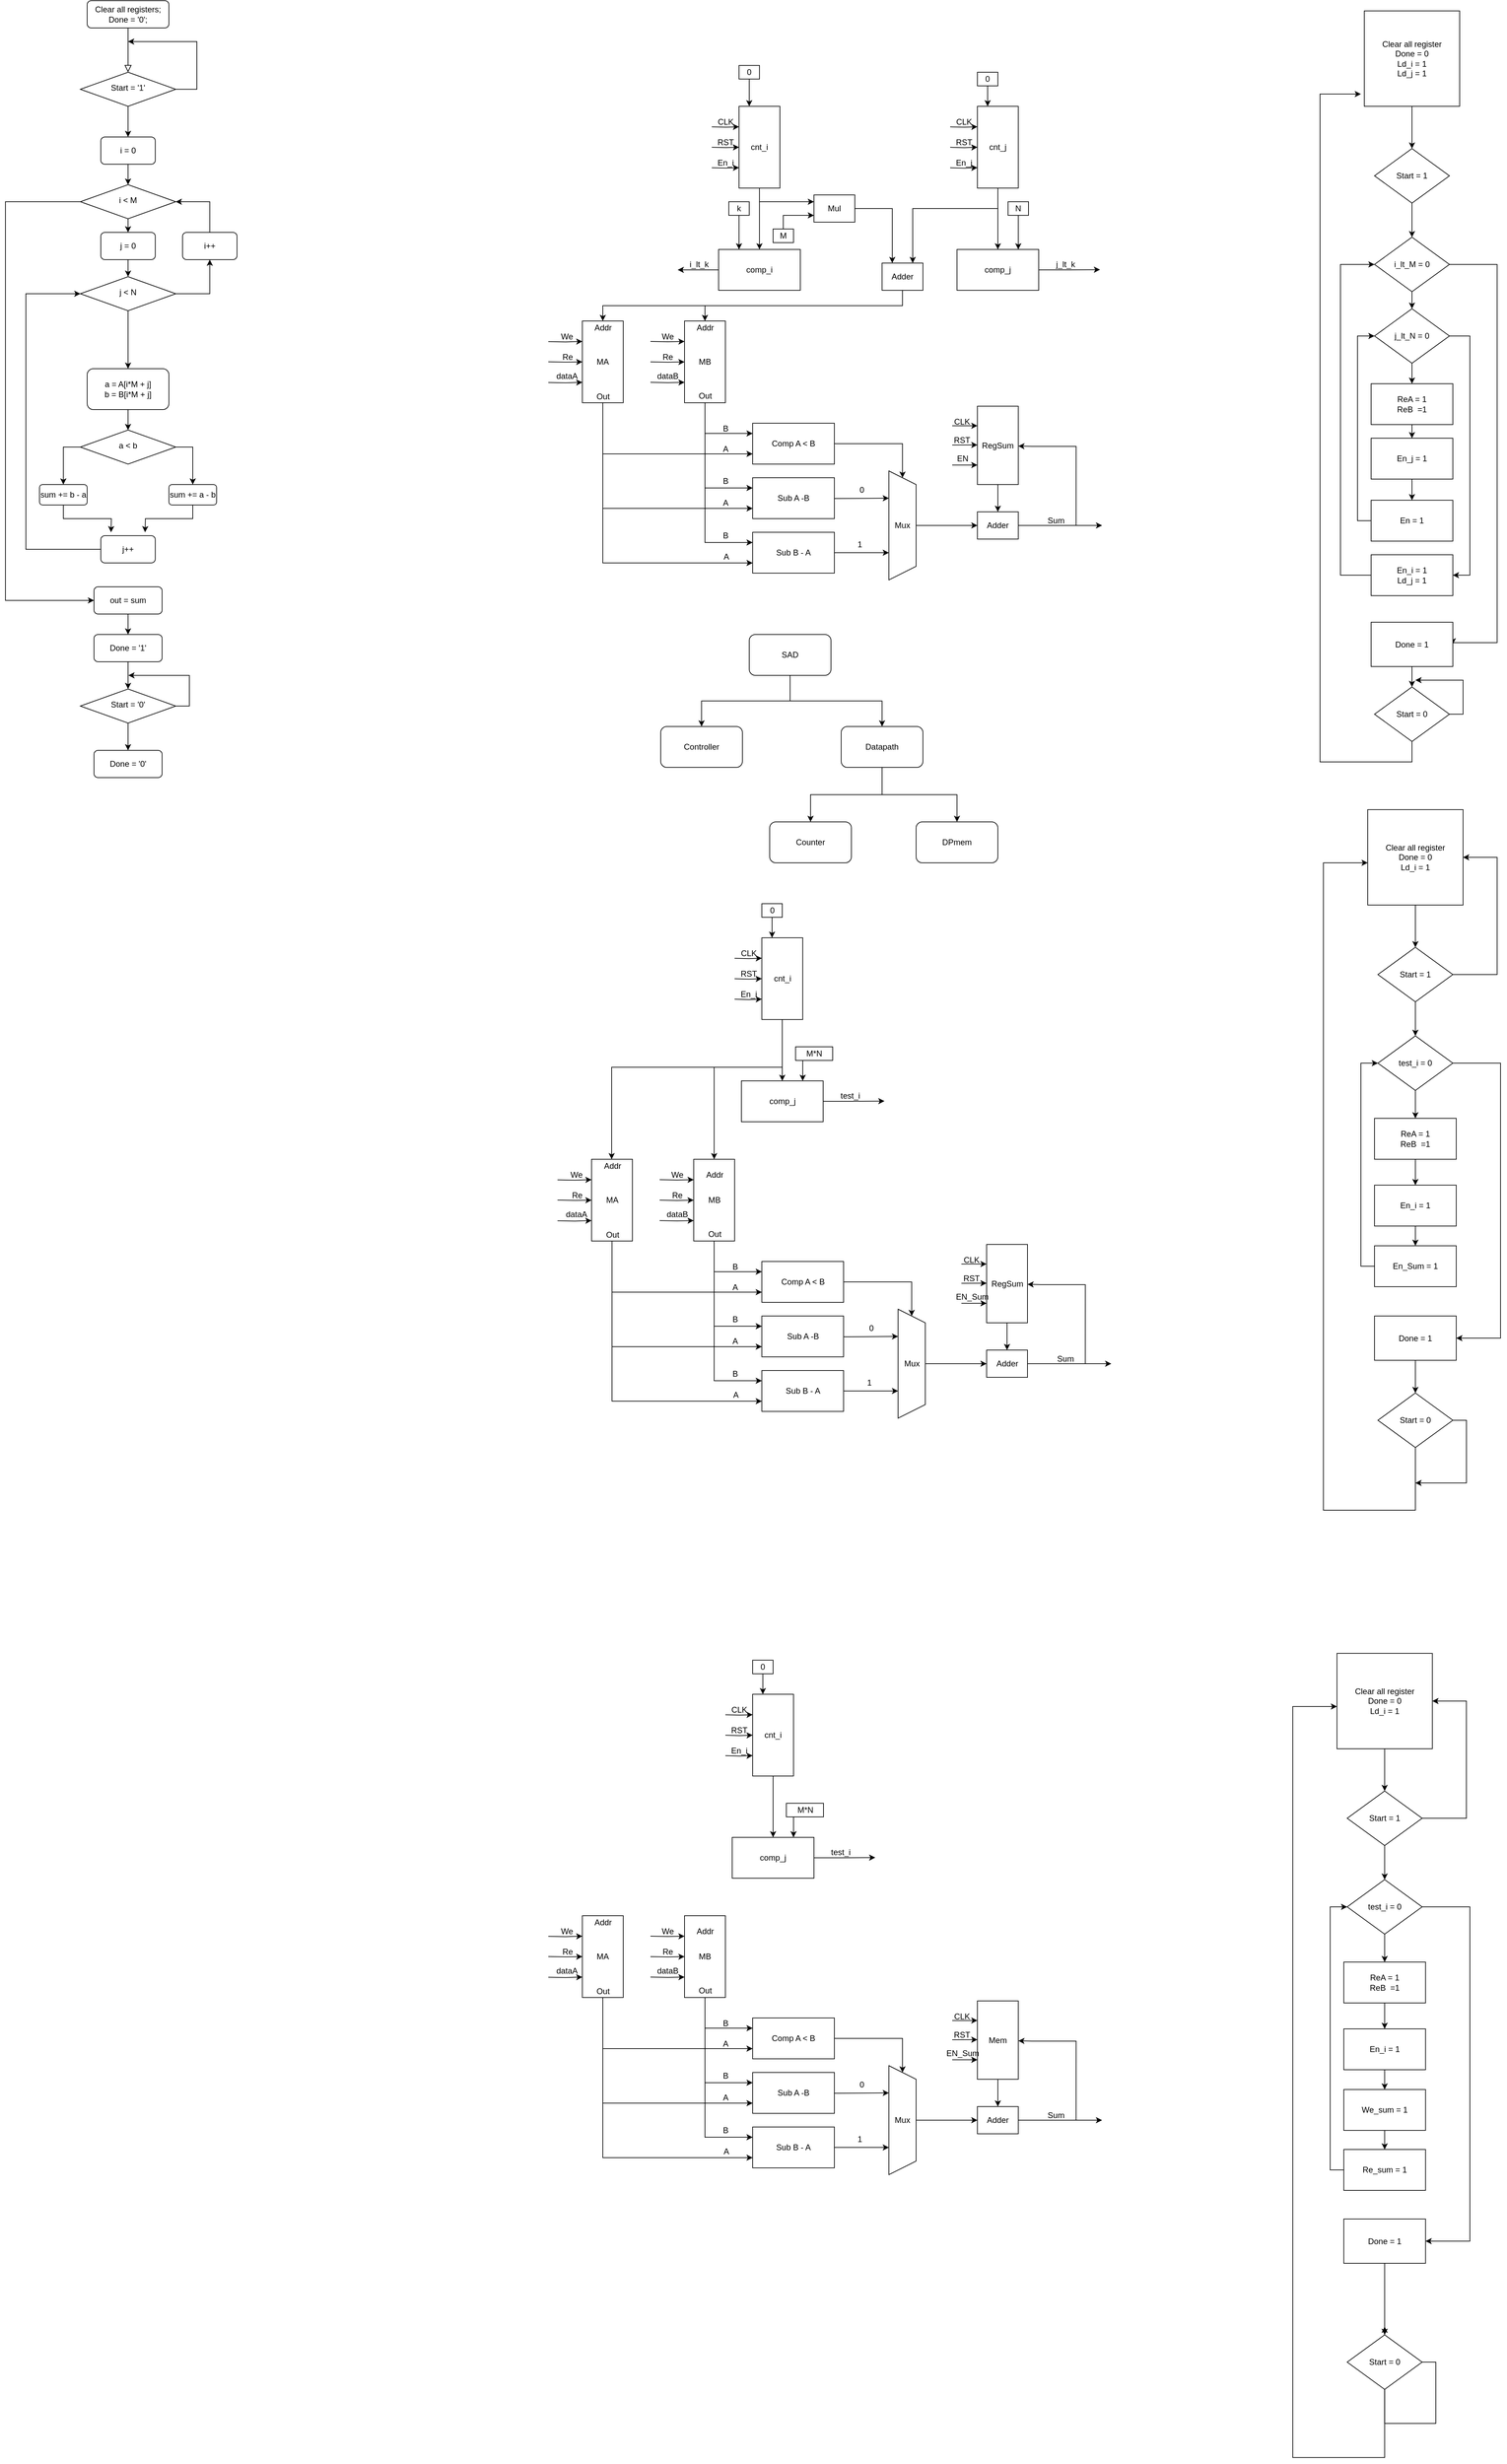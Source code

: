 <mxfile version="24.6.2" type="github">
  <diagram id="C5RBs43oDa-KdzZeNtuy" name="Page-1">
    <mxGraphModel dx="1643" dy="760" grid="1" gridSize="10" guides="1" tooltips="1" connect="1" arrows="1" fold="1" page="1" pageScale="1" pageWidth="827" pageHeight="1169" math="0" shadow="0">
      <root>
        <mxCell id="WIyWlLk6GJQsqaUBKTNV-0" />
        <mxCell id="WIyWlLk6GJQsqaUBKTNV-1" parent="WIyWlLk6GJQsqaUBKTNV-0" />
        <mxCell id="WIyWlLk6GJQsqaUBKTNV-2" value="" style="rounded=0;html=1;jettySize=auto;orthogonalLoop=1;fontSize=11;endArrow=block;endFill=0;endSize=8;strokeWidth=1;shadow=0;labelBackgroundColor=none;edgeStyle=orthogonalEdgeStyle;" parent="WIyWlLk6GJQsqaUBKTNV-1" source="WIyWlLk6GJQsqaUBKTNV-3" target="WIyWlLk6GJQsqaUBKTNV-6" edge="1">
          <mxGeometry relative="1" as="geometry" />
        </mxCell>
        <mxCell id="WIyWlLk6GJQsqaUBKTNV-3" value="Clear all registers;&lt;div&gt;Done = &#39;0&#39;;&lt;/div&gt;" style="rounded=1;whiteSpace=wrap;html=1;fontSize=12;glass=0;strokeWidth=1;shadow=0;" parent="WIyWlLk6GJQsqaUBKTNV-1" vertex="1">
          <mxGeometry x="150" y="15" width="120" height="40" as="geometry" />
        </mxCell>
        <mxCell id="mft_RM0RRCf2fSTkJ1zt-21" style="edgeStyle=orthogonalEdgeStyle;rounded=0;orthogonalLoop=1;jettySize=auto;html=1;exitX=0.5;exitY=1;exitDx=0;exitDy=0;entryX=0.5;entryY=0;entryDx=0;entryDy=0;" parent="WIyWlLk6GJQsqaUBKTNV-1" source="WIyWlLk6GJQsqaUBKTNV-6" target="mft_RM0RRCf2fSTkJ1zt-0" edge="1">
          <mxGeometry relative="1" as="geometry" />
        </mxCell>
        <mxCell id="mft_RM0RRCf2fSTkJ1zt-37" style="edgeStyle=orthogonalEdgeStyle;rounded=0;orthogonalLoop=1;jettySize=auto;html=1;exitX=1;exitY=0.5;exitDx=0;exitDy=0;" parent="WIyWlLk6GJQsqaUBKTNV-1" source="WIyWlLk6GJQsqaUBKTNV-6" edge="1">
          <mxGeometry relative="1" as="geometry">
            <mxPoint x="210" y="75" as="targetPoint" />
            <Array as="points">
              <mxPoint x="311" y="145" />
            </Array>
          </mxGeometry>
        </mxCell>
        <mxCell id="WIyWlLk6GJQsqaUBKTNV-6" value="Start = &#39;1&#39;" style="rhombus;whiteSpace=wrap;html=1;shadow=0;fontFamily=Helvetica;fontSize=12;align=center;strokeWidth=1;spacing=6;spacingTop=-4;" parent="WIyWlLk6GJQsqaUBKTNV-1" vertex="1">
          <mxGeometry x="140" y="120" width="140" height="50" as="geometry" />
        </mxCell>
        <mxCell id="mft_RM0RRCf2fSTkJ1zt-22" style="edgeStyle=orthogonalEdgeStyle;rounded=0;orthogonalLoop=1;jettySize=auto;html=1;exitX=0.5;exitY=1;exitDx=0;exitDy=0;entryX=0.5;entryY=0;entryDx=0;entryDy=0;" parent="WIyWlLk6GJQsqaUBKTNV-1" source="mft_RM0RRCf2fSTkJ1zt-0" target="mft_RM0RRCf2fSTkJ1zt-5" edge="1">
          <mxGeometry relative="1" as="geometry" />
        </mxCell>
        <mxCell id="mft_RM0RRCf2fSTkJ1zt-0" value="i = 0" style="rounded=1;whiteSpace=wrap;html=1;" parent="WIyWlLk6GJQsqaUBKTNV-1" vertex="1">
          <mxGeometry x="170" y="215" width="80" height="40" as="geometry" />
        </mxCell>
        <mxCell id="mft_RM0RRCf2fSTkJ1zt-19" style="edgeStyle=orthogonalEdgeStyle;rounded=0;orthogonalLoop=1;jettySize=auto;html=1;exitX=0.5;exitY=1;exitDx=0;exitDy=0;entryX=0.5;entryY=0;entryDx=0;entryDy=0;" parent="WIyWlLk6GJQsqaUBKTNV-1" source="mft_RM0RRCf2fSTkJ1zt-4" target="mft_RM0RRCf2fSTkJ1zt-12" edge="1">
          <mxGeometry relative="1" as="geometry" />
        </mxCell>
        <mxCell id="mft_RM0RRCf2fSTkJ1zt-4" value="a = A[i*M + j]&lt;div&gt;b = B[i*M + j]&lt;/div&gt;" style="rounded=1;whiteSpace=wrap;html=1;" parent="WIyWlLk6GJQsqaUBKTNV-1" vertex="1">
          <mxGeometry x="150" y="555" width="120" height="60" as="geometry" />
        </mxCell>
        <mxCell id="xkoci9fV2S9HuBBq_Wi7-4" style="edgeStyle=orthogonalEdgeStyle;rounded=0;orthogonalLoop=1;jettySize=auto;html=1;exitX=0.5;exitY=1;exitDx=0;exitDy=0;entryX=0.5;entryY=0;entryDx=0;entryDy=0;" parent="WIyWlLk6GJQsqaUBKTNV-1" source="mft_RM0RRCf2fSTkJ1zt-5" target="xkoci9fV2S9HuBBq_Wi7-2" edge="1">
          <mxGeometry relative="1" as="geometry" />
        </mxCell>
        <mxCell id="xkoci9fV2S9HuBBq_Wi7-17" style="edgeStyle=orthogonalEdgeStyle;rounded=0;orthogonalLoop=1;jettySize=auto;html=1;exitX=0;exitY=0.5;exitDx=0;exitDy=0;entryX=0;entryY=0.5;entryDx=0;entryDy=0;" parent="WIyWlLk6GJQsqaUBKTNV-1" source="mft_RM0RRCf2fSTkJ1zt-5" target="mft_RM0RRCf2fSTkJ1zt-29" edge="1">
          <mxGeometry relative="1" as="geometry">
            <Array as="points">
              <mxPoint x="30" y="310" />
              <mxPoint x="30" y="895" />
            </Array>
          </mxGeometry>
        </mxCell>
        <mxCell id="mft_RM0RRCf2fSTkJ1zt-5" value="i &amp;lt; M" style="rhombus;whiteSpace=wrap;html=1;shadow=0;fontFamily=Helvetica;fontSize=12;align=center;strokeWidth=1;spacing=6;spacingTop=-4;" parent="WIyWlLk6GJQsqaUBKTNV-1" vertex="1">
          <mxGeometry x="140" y="285" width="140" height="50" as="geometry" />
        </mxCell>
        <mxCell id="mft_RM0RRCf2fSTkJ1zt-17" style="edgeStyle=orthogonalEdgeStyle;rounded=0;orthogonalLoop=1;jettySize=auto;html=1;exitX=1;exitY=0.5;exitDx=0;exitDy=0;entryX=0.5;entryY=0;entryDx=0;entryDy=0;" parent="WIyWlLk6GJQsqaUBKTNV-1" source="mft_RM0RRCf2fSTkJ1zt-12" target="mft_RM0RRCf2fSTkJ1zt-14" edge="1">
          <mxGeometry relative="1" as="geometry" />
        </mxCell>
        <mxCell id="mft_RM0RRCf2fSTkJ1zt-18" style="edgeStyle=orthogonalEdgeStyle;rounded=0;orthogonalLoop=1;jettySize=auto;html=1;exitX=0;exitY=0.5;exitDx=0;exitDy=0;entryX=0.5;entryY=0;entryDx=0;entryDy=0;" parent="WIyWlLk6GJQsqaUBKTNV-1" source="mft_RM0RRCf2fSTkJ1zt-12" target="mft_RM0RRCf2fSTkJ1zt-13" edge="1">
          <mxGeometry relative="1" as="geometry" />
        </mxCell>
        <mxCell id="mft_RM0RRCf2fSTkJ1zt-12" value="a &amp;lt; b" style="rhombus;whiteSpace=wrap;html=1;shadow=0;fontFamily=Helvetica;fontSize=12;align=center;strokeWidth=1;spacing=6;spacingTop=-4;" parent="WIyWlLk6GJQsqaUBKTNV-1" vertex="1">
          <mxGeometry x="140" y="645" width="140" height="50" as="geometry" />
        </mxCell>
        <mxCell id="mft_RM0RRCf2fSTkJ1zt-26" style="edgeStyle=orthogonalEdgeStyle;rounded=0;orthogonalLoop=1;jettySize=auto;html=1;exitX=0.5;exitY=1;exitDx=0;exitDy=0;entryX=0.25;entryY=0;entryDx=0;entryDy=0;" parent="WIyWlLk6GJQsqaUBKTNV-1" source="mft_RM0RRCf2fSTkJ1zt-13" edge="1">
          <mxGeometry relative="1" as="geometry">
            <mxPoint x="185" y="795" as="targetPoint" />
          </mxGeometry>
        </mxCell>
        <mxCell id="mft_RM0RRCf2fSTkJ1zt-13" value="sum += b - a" style="rounded=1;whiteSpace=wrap;html=1;" parent="WIyWlLk6GJQsqaUBKTNV-1" vertex="1">
          <mxGeometry x="80" y="725" width="70" height="30" as="geometry" />
        </mxCell>
        <mxCell id="mft_RM0RRCf2fSTkJ1zt-27" style="edgeStyle=orthogonalEdgeStyle;rounded=0;orthogonalLoop=1;jettySize=auto;html=1;exitX=0.5;exitY=1;exitDx=0;exitDy=0;entryX=0.75;entryY=0;entryDx=0;entryDy=0;" parent="WIyWlLk6GJQsqaUBKTNV-1" source="mft_RM0RRCf2fSTkJ1zt-14" edge="1">
          <mxGeometry relative="1" as="geometry">
            <mxPoint x="235" y="795" as="targetPoint" />
          </mxGeometry>
        </mxCell>
        <mxCell id="mft_RM0RRCf2fSTkJ1zt-14" value="sum += a - b" style="rounded=1;whiteSpace=wrap;html=1;" parent="WIyWlLk6GJQsqaUBKTNV-1" vertex="1">
          <mxGeometry x="270" y="725" width="70" height="30" as="geometry" />
        </mxCell>
        <mxCell id="mft_RM0RRCf2fSTkJ1zt-32" style="edgeStyle=orthogonalEdgeStyle;rounded=0;orthogonalLoop=1;jettySize=auto;html=1;exitX=0.5;exitY=1;exitDx=0;exitDy=0;entryX=0.5;entryY=0;entryDx=0;entryDy=0;" parent="WIyWlLk6GJQsqaUBKTNV-1" source="mft_RM0RRCf2fSTkJ1zt-29" target="mft_RM0RRCf2fSTkJ1zt-31" edge="1">
          <mxGeometry relative="1" as="geometry" />
        </mxCell>
        <mxCell id="mft_RM0RRCf2fSTkJ1zt-29" value="out = sum" style="rounded=1;whiteSpace=wrap;html=1;" parent="WIyWlLk6GJQsqaUBKTNV-1" vertex="1">
          <mxGeometry x="160" y="875" width="100" height="40" as="geometry" />
        </mxCell>
        <mxCell id="mft_RM0RRCf2fSTkJ1zt-34" style="edgeStyle=orthogonalEdgeStyle;rounded=0;orthogonalLoop=1;jettySize=auto;html=1;exitX=0.5;exitY=1;exitDx=0;exitDy=0;entryX=0.5;entryY=0;entryDx=0;entryDy=0;" parent="WIyWlLk6GJQsqaUBKTNV-1" source="mft_RM0RRCf2fSTkJ1zt-31" target="mft_RM0RRCf2fSTkJ1zt-33" edge="1">
          <mxGeometry relative="1" as="geometry" />
        </mxCell>
        <mxCell id="mft_RM0RRCf2fSTkJ1zt-31" value="Done = &#39;1&#39;" style="rounded=1;whiteSpace=wrap;html=1;" parent="WIyWlLk6GJQsqaUBKTNV-1" vertex="1">
          <mxGeometry x="160" y="945" width="100" height="40" as="geometry" />
        </mxCell>
        <mxCell id="mft_RM0RRCf2fSTkJ1zt-36" style="edgeStyle=orthogonalEdgeStyle;rounded=0;orthogonalLoop=1;jettySize=auto;html=1;exitX=0.5;exitY=1;exitDx=0;exitDy=0;entryX=0.5;entryY=0;entryDx=0;entryDy=0;" parent="WIyWlLk6GJQsqaUBKTNV-1" source="mft_RM0RRCf2fSTkJ1zt-33" target="mft_RM0RRCf2fSTkJ1zt-35" edge="1">
          <mxGeometry relative="1" as="geometry" />
        </mxCell>
        <mxCell id="mft_RM0RRCf2fSTkJ1zt-38" style="edgeStyle=orthogonalEdgeStyle;rounded=0;orthogonalLoop=1;jettySize=auto;html=1;exitX=1;exitY=0.5;exitDx=0;exitDy=0;" parent="WIyWlLk6GJQsqaUBKTNV-1" source="mft_RM0RRCf2fSTkJ1zt-33" edge="1">
          <mxGeometry relative="1" as="geometry">
            <mxPoint x="210" y="1005" as="targetPoint" />
          </mxGeometry>
        </mxCell>
        <mxCell id="mft_RM0RRCf2fSTkJ1zt-33" value="Start = &#39;0&#39;" style="rhombus;whiteSpace=wrap;html=1;shadow=0;fontFamily=Helvetica;fontSize=12;align=center;strokeWidth=1;spacing=6;spacingTop=-4;" parent="WIyWlLk6GJQsqaUBKTNV-1" vertex="1">
          <mxGeometry x="140" y="1025" width="140" height="50" as="geometry" />
        </mxCell>
        <mxCell id="mft_RM0RRCf2fSTkJ1zt-35" value="Done = &#39;0&#39;" style="rounded=1;whiteSpace=wrap;html=1;" parent="WIyWlLk6GJQsqaUBKTNV-1" vertex="1">
          <mxGeometry x="160" y="1115" width="100" height="40" as="geometry" />
        </mxCell>
        <mxCell id="mft_RM0RRCf2fSTkJ1zt-49" style="edgeStyle=orthogonalEdgeStyle;rounded=0;orthogonalLoop=1;jettySize=auto;html=1;exitX=1;exitY=0.5;exitDx=0;exitDy=0;" parent="WIyWlLk6GJQsqaUBKTNV-1" source="mft_RM0RRCf2fSTkJ1zt-43" target="mft_RM0RRCf2fSTkJ1zt-45" edge="1">
          <mxGeometry relative="1" as="geometry" />
        </mxCell>
        <mxCell id="U91JR0L_D243hhcR3de2-17" style="edgeStyle=orthogonalEdgeStyle;rounded=0;orthogonalLoop=1;jettySize=auto;html=1;exitX=1;exitY=0.5;exitDx=0;exitDy=0;entryX=0.75;entryY=0;entryDx=0;entryDy=0;" parent="WIyWlLk6GJQsqaUBKTNV-1" source="mft_RM0RRCf2fSTkJ1zt-43" target="U91JR0L_D243hhcR3de2-15" edge="1">
          <mxGeometry relative="1" as="geometry">
            <Array as="points">
              <mxPoint x="1487" y="320" />
              <mxPoint x="1362" y="320" />
            </Array>
          </mxGeometry>
        </mxCell>
        <mxCell id="U91JR0L_D243hhcR3de2-72" style="edgeStyle=orthogonalEdgeStyle;rounded=0;orthogonalLoop=1;jettySize=auto;html=1;exitX=0.25;exitY=1;exitDx=0;exitDy=0;entryX=0.25;entryY=1;entryDx=0;entryDy=0;" parent="WIyWlLk6GJQsqaUBKTNV-1" target="mft_RM0RRCf2fSTkJ1zt-43" edge="1">
          <mxGeometry relative="1" as="geometry">
            <mxPoint x="1417" y="200.143" as="sourcePoint" />
          </mxGeometry>
        </mxCell>
        <mxCell id="U91JR0L_D243hhcR3de2-74" style="edgeStyle=orthogonalEdgeStyle;rounded=0;orthogonalLoop=1;jettySize=auto;html=1;exitX=0.5;exitY=1;exitDx=0;exitDy=0;entryX=0.5;entryY=1;entryDx=0;entryDy=0;" parent="WIyWlLk6GJQsqaUBKTNV-1" target="mft_RM0RRCf2fSTkJ1zt-43" edge="1">
          <mxGeometry relative="1" as="geometry">
            <mxPoint x="1417" y="230.154" as="sourcePoint" />
          </mxGeometry>
        </mxCell>
        <mxCell id="U91JR0L_D243hhcR3de2-75" style="edgeStyle=orthogonalEdgeStyle;rounded=0;orthogonalLoop=1;jettySize=auto;html=1;exitX=0.75;exitY=1;exitDx=0;exitDy=0;entryX=0.75;entryY=1;entryDx=0;entryDy=0;" parent="WIyWlLk6GJQsqaUBKTNV-1" target="mft_RM0RRCf2fSTkJ1zt-43" edge="1">
          <mxGeometry relative="1" as="geometry">
            <mxPoint x="1417" y="260.154" as="sourcePoint" />
          </mxGeometry>
        </mxCell>
        <mxCell id="mft_RM0RRCf2fSTkJ1zt-43" value="cnt_j" style="rounded=0;whiteSpace=wrap;html=1;direction=south;" parent="WIyWlLk6GJQsqaUBKTNV-1" vertex="1">
          <mxGeometry x="1457" y="170" width="60" height="120" as="geometry" />
        </mxCell>
        <mxCell id="U91JR0L_D243hhcR3de2-102" style="edgeStyle=orthogonalEdgeStyle;rounded=0;orthogonalLoop=1;jettySize=auto;html=1;exitX=1;exitY=0.5;exitDx=0;exitDy=0;" parent="WIyWlLk6GJQsqaUBKTNV-1" source="mft_RM0RRCf2fSTkJ1zt-45" edge="1">
          <mxGeometry relative="1" as="geometry">
            <mxPoint x="1637" y="409.667" as="targetPoint" />
          </mxGeometry>
        </mxCell>
        <mxCell id="mft_RM0RRCf2fSTkJ1zt-45" value="comp_j" style="rounded=0;whiteSpace=wrap;html=1;" parent="WIyWlLk6GJQsqaUBKTNV-1" vertex="1">
          <mxGeometry x="1427" y="380" width="120" height="60" as="geometry" />
        </mxCell>
        <mxCell id="mft_RM0RRCf2fSTkJ1zt-50" style="edgeStyle=orthogonalEdgeStyle;rounded=0;orthogonalLoop=1;jettySize=auto;html=1;exitX=1;exitY=0.5;exitDx=0;exitDy=0;entryX=0.5;entryY=0;entryDx=0;entryDy=0;" parent="WIyWlLk6GJQsqaUBKTNV-1" source="mft_RM0RRCf2fSTkJ1zt-46" target="mft_RM0RRCf2fSTkJ1zt-47" edge="1">
          <mxGeometry relative="1" as="geometry" />
        </mxCell>
        <mxCell id="U91JR0L_D243hhcR3de2-13" style="edgeStyle=orthogonalEdgeStyle;rounded=0;orthogonalLoop=1;jettySize=auto;html=1;exitX=1;exitY=0.5;exitDx=0;exitDy=0;entryX=0;entryY=0.25;entryDx=0;entryDy=0;" parent="WIyWlLk6GJQsqaUBKTNV-1" source="mft_RM0RRCf2fSTkJ1zt-46" target="U91JR0L_D243hhcR3de2-3" edge="1">
          <mxGeometry relative="1" as="geometry" />
        </mxCell>
        <mxCell id="U91JR0L_D243hhcR3de2-68" style="edgeStyle=orthogonalEdgeStyle;rounded=0;orthogonalLoop=1;jettySize=auto;html=1;exitX=0.25;exitY=1;exitDx=0;exitDy=0;entryX=0.25;entryY=1;entryDx=0;entryDy=0;" parent="WIyWlLk6GJQsqaUBKTNV-1" target="mft_RM0RRCf2fSTkJ1zt-46" edge="1">
          <mxGeometry relative="1" as="geometry">
            <mxPoint x="1067" y="200.143" as="sourcePoint" />
          </mxGeometry>
        </mxCell>
        <mxCell id="U91JR0L_D243hhcR3de2-69" style="edgeStyle=orthogonalEdgeStyle;rounded=0;orthogonalLoop=1;jettySize=auto;html=1;exitX=0.5;exitY=1;exitDx=0;exitDy=0;entryX=0.5;entryY=1;entryDx=0;entryDy=0;" parent="WIyWlLk6GJQsqaUBKTNV-1" target="mft_RM0RRCf2fSTkJ1zt-46" edge="1">
          <mxGeometry relative="1" as="geometry">
            <mxPoint x="1067" y="230.143" as="sourcePoint" />
          </mxGeometry>
        </mxCell>
        <mxCell id="U91JR0L_D243hhcR3de2-71" style="edgeStyle=orthogonalEdgeStyle;rounded=0;orthogonalLoop=1;jettySize=auto;html=1;exitX=0.75;exitY=1;exitDx=0;exitDy=0;entryX=0.75;entryY=1;entryDx=0;entryDy=0;" parent="WIyWlLk6GJQsqaUBKTNV-1" target="mft_RM0RRCf2fSTkJ1zt-46" edge="1">
          <mxGeometry relative="1" as="geometry">
            <mxPoint x="1067" y="260.143" as="sourcePoint" />
          </mxGeometry>
        </mxCell>
        <mxCell id="mft_RM0RRCf2fSTkJ1zt-46" value="cnt_i" style="rounded=0;whiteSpace=wrap;html=1;direction=south;" parent="WIyWlLk6GJQsqaUBKTNV-1" vertex="1">
          <mxGeometry x="1107" y="170" width="60" height="120" as="geometry" />
        </mxCell>
        <mxCell id="U91JR0L_D243hhcR3de2-67" style="edgeStyle=orthogonalEdgeStyle;rounded=0;orthogonalLoop=1;jettySize=auto;html=1;exitX=0;exitY=0.5;exitDx=0;exitDy=0;" parent="WIyWlLk6GJQsqaUBKTNV-1" source="mft_RM0RRCf2fSTkJ1zt-47" edge="1">
          <mxGeometry relative="1" as="geometry">
            <mxPoint x="1017" y="410" as="targetPoint" />
          </mxGeometry>
        </mxCell>
        <mxCell id="mft_RM0RRCf2fSTkJ1zt-47" value="comp_i" style="rounded=0;whiteSpace=wrap;html=1;" parent="WIyWlLk6GJQsqaUBKTNV-1" vertex="1">
          <mxGeometry x="1077" y="380" width="120" height="60" as="geometry" />
        </mxCell>
        <mxCell id="U91JR0L_D243hhcR3de2-8" style="edgeStyle=orthogonalEdgeStyle;rounded=0;orthogonalLoop=1;jettySize=auto;html=1;exitX=0.5;exitY=1;exitDx=0;exitDy=0;entryX=0.25;entryY=0;entryDx=0;entryDy=0;" parent="WIyWlLk6GJQsqaUBKTNV-1" source="mft_RM0RRCf2fSTkJ1zt-51" target="mft_RM0RRCf2fSTkJ1zt-47" edge="1">
          <mxGeometry relative="1" as="geometry" />
        </mxCell>
        <mxCell id="mft_RM0RRCf2fSTkJ1zt-51" value="k" style="rounded=0;whiteSpace=wrap;html=1;" parent="WIyWlLk6GJQsqaUBKTNV-1" vertex="1">
          <mxGeometry x="1092" y="310" width="30" height="20" as="geometry" />
        </mxCell>
        <mxCell id="mft_RM0RRCf2fSTkJ1zt-55" style="edgeStyle=orthogonalEdgeStyle;rounded=0;orthogonalLoop=1;jettySize=auto;html=1;exitX=0.5;exitY=1;exitDx=0;exitDy=0;entryX=0.75;entryY=0;entryDx=0;entryDy=0;" parent="WIyWlLk6GJQsqaUBKTNV-1" source="mft_RM0RRCf2fSTkJ1zt-52" target="mft_RM0RRCf2fSTkJ1zt-45" edge="1">
          <mxGeometry relative="1" as="geometry" />
        </mxCell>
        <mxCell id="mft_RM0RRCf2fSTkJ1zt-52" value="N" style="rounded=0;whiteSpace=wrap;html=1;" parent="WIyWlLk6GJQsqaUBKTNV-1" vertex="1">
          <mxGeometry x="1502" y="310" width="30" height="20" as="geometry" />
        </mxCell>
        <mxCell id="U91JR0L_D243hhcR3de2-30" style="edgeStyle=orthogonalEdgeStyle;rounded=0;orthogonalLoop=1;jettySize=auto;html=1;entryX=0.25;entryY=1;entryDx=0;entryDy=0;" parent="WIyWlLk6GJQsqaUBKTNV-1" target="mft_RM0RRCf2fSTkJ1zt-56" edge="1">
          <mxGeometry relative="1" as="geometry">
            <mxPoint x="977" y="515" as="sourcePoint" />
          </mxGeometry>
        </mxCell>
        <mxCell id="U91JR0L_D243hhcR3de2-31" style="edgeStyle=orthogonalEdgeStyle;rounded=0;orthogonalLoop=1;jettySize=auto;html=1;entryX=0.5;entryY=1;entryDx=0;entryDy=0;" parent="WIyWlLk6GJQsqaUBKTNV-1" target="mft_RM0RRCf2fSTkJ1zt-56" edge="1">
          <mxGeometry relative="1" as="geometry">
            <mxPoint x="977" y="545" as="sourcePoint" />
          </mxGeometry>
        </mxCell>
        <mxCell id="U91JR0L_D243hhcR3de2-32" style="edgeStyle=orthogonalEdgeStyle;rounded=0;orthogonalLoop=1;jettySize=auto;html=1;entryX=0.75;entryY=1;entryDx=0;entryDy=0;" parent="WIyWlLk6GJQsqaUBKTNV-1" target="mft_RM0RRCf2fSTkJ1zt-56" edge="1">
          <mxGeometry relative="1" as="geometry">
            <mxPoint x="977" y="575" as="sourcePoint" />
          </mxGeometry>
        </mxCell>
        <mxCell id="U91JR0L_D243hhcR3de2-43" style="edgeStyle=orthogonalEdgeStyle;rounded=0;orthogonalLoop=1;jettySize=auto;html=1;exitX=1;exitY=0.5;exitDx=0;exitDy=0;entryX=0;entryY=0.25;entryDx=0;entryDy=0;" parent="WIyWlLk6GJQsqaUBKTNV-1" source="mft_RM0RRCf2fSTkJ1zt-56" target="mft_RM0RRCf2fSTkJ1zt-58" edge="1">
          <mxGeometry relative="1" as="geometry" />
        </mxCell>
        <mxCell id="U91JR0L_D243hhcR3de2-44" style="edgeStyle=orthogonalEdgeStyle;rounded=0;orthogonalLoop=1;jettySize=auto;html=1;exitX=1;exitY=0.5;exitDx=0;exitDy=0;entryX=0;entryY=0.25;entryDx=0;entryDy=0;" parent="WIyWlLk6GJQsqaUBKTNV-1" source="mft_RM0RRCf2fSTkJ1zt-56" target="U91JR0L_D243hhcR3de2-34" edge="1">
          <mxGeometry relative="1" as="geometry" />
        </mxCell>
        <mxCell id="U91JR0L_D243hhcR3de2-45" style="edgeStyle=orthogonalEdgeStyle;rounded=0;orthogonalLoop=1;jettySize=auto;html=1;exitX=1;exitY=0.5;exitDx=0;exitDy=0;entryX=0;entryY=0.25;entryDx=0;entryDy=0;" parent="WIyWlLk6GJQsqaUBKTNV-1" source="mft_RM0RRCf2fSTkJ1zt-56" target="U91JR0L_D243hhcR3de2-35" edge="1">
          <mxGeometry relative="1" as="geometry" />
        </mxCell>
        <mxCell id="mft_RM0RRCf2fSTkJ1zt-56" value="MB" style="rounded=0;whiteSpace=wrap;html=1;direction=south;" parent="WIyWlLk6GJQsqaUBKTNV-1" vertex="1">
          <mxGeometry x="1027" y="485" width="60" height="120" as="geometry" />
        </mxCell>
        <mxCell id="U91JR0L_D243hhcR3de2-27" style="edgeStyle=orthogonalEdgeStyle;rounded=0;orthogonalLoop=1;jettySize=auto;html=1;exitX=0.75;exitY=1;exitDx=0;exitDy=0;entryX=0.75;entryY=1;entryDx=0;entryDy=0;" parent="WIyWlLk6GJQsqaUBKTNV-1" target="mft_RM0RRCf2fSTkJ1zt-57" edge="1">
          <mxGeometry relative="1" as="geometry">
            <mxPoint x="827" y="575.194" as="sourcePoint" />
          </mxGeometry>
        </mxCell>
        <mxCell id="U91JR0L_D243hhcR3de2-28" style="edgeStyle=orthogonalEdgeStyle;rounded=0;orthogonalLoop=1;jettySize=auto;html=1;exitX=0.5;exitY=1;exitDx=0;exitDy=0;entryX=0.5;entryY=1;entryDx=0;entryDy=0;" parent="WIyWlLk6GJQsqaUBKTNV-1" target="mft_RM0RRCf2fSTkJ1zt-57" edge="1">
          <mxGeometry relative="1" as="geometry">
            <mxPoint x="827" y="544.871" as="sourcePoint" />
          </mxGeometry>
        </mxCell>
        <mxCell id="U91JR0L_D243hhcR3de2-29" style="edgeStyle=orthogonalEdgeStyle;rounded=0;orthogonalLoop=1;jettySize=auto;html=1;exitX=0.25;exitY=1;exitDx=0;exitDy=0;entryX=0.25;entryY=1;entryDx=0;entryDy=0;" parent="WIyWlLk6GJQsqaUBKTNV-1" target="mft_RM0RRCf2fSTkJ1zt-57" edge="1">
          <mxGeometry relative="1" as="geometry">
            <mxPoint x="827" y="515.194" as="sourcePoint" />
          </mxGeometry>
        </mxCell>
        <mxCell id="U91JR0L_D243hhcR3de2-46" style="edgeStyle=orthogonalEdgeStyle;rounded=0;orthogonalLoop=1;jettySize=auto;html=1;exitX=1;exitY=0.5;exitDx=0;exitDy=0;entryX=0;entryY=0.75;entryDx=0;entryDy=0;" parent="WIyWlLk6GJQsqaUBKTNV-1" source="mft_RM0RRCf2fSTkJ1zt-57" target="mft_RM0RRCf2fSTkJ1zt-58" edge="1">
          <mxGeometry relative="1" as="geometry" />
        </mxCell>
        <mxCell id="U91JR0L_D243hhcR3de2-47" style="edgeStyle=orthogonalEdgeStyle;rounded=0;orthogonalLoop=1;jettySize=auto;html=1;exitX=1;exitY=0.5;exitDx=0;exitDy=0;entryX=0;entryY=0.75;entryDx=0;entryDy=0;" parent="WIyWlLk6GJQsqaUBKTNV-1" source="mft_RM0RRCf2fSTkJ1zt-57" target="U91JR0L_D243hhcR3de2-34" edge="1">
          <mxGeometry relative="1" as="geometry" />
        </mxCell>
        <mxCell id="U91JR0L_D243hhcR3de2-48" style="edgeStyle=orthogonalEdgeStyle;rounded=0;orthogonalLoop=1;jettySize=auto;html=1;exitX=1;exitY=0.5;exitDx=0;exitDy=0;entryX=0;entryY=0.75;entryDx=0;entryDy=0;" parent="WIyWlLk6GJQsqaUBKTNV-1" source="mft_RM0RRCf2fSTkJ1zt-57" target="U91JR0L_D243hhcR3de2-35" edge="1">
          <mxGeometry relative="1" as="geometry" />
        </mxCell>
        <mxCell id="mft_RM0RRCf2fSTkJ1zt-57" value="MA" style="rounded=0;whiteSpace=wrap;html=1;direction=south;" parent="WIyWlLk6GJQsqaUBKTNV-1" vertex="1">
          <mxGeometry x="877" y="485" width="60" height="120" as="geometry" />
        </mxCell>
        <mxCell id="mWNffOEWTbPYXsajY10j-0" style="edgeStyle=orthogonalEdgeStyle;rounded=0;orthogonalLoop=1;jettySize=auto;html=1;exitX=1;exitY=0.5;exitDx=0;exitDy=0;" parent="WIyWlLk6GJQsqaUBKTNV-1" source="mft_RM0RRCf2fSTkJ1zt-58" target="U91JR0L_D243hhcR3de2-52" edge="1">
          <mxGeometry relative="1" as="geometry" />
        </mxCell>
        <mxCell id="mft_RM0RRCf2fSTkJ1zt-58" value="Comp A &amp;lt; B" style="rounded=0;whiteSpace=wrap;html=1;" parent="WIyWlLk6GJQsqaUBKTNV-1" vertex="1">
          <mxGeometry x="1127" y="635" width="120" height="60" as="geometry" />
        </mxCell>
        <mxCell id="mft_RM0RRCf2fSTkJ1zt-62" value="0" style="rounded=0;whiteSpace=wrap;html=1;" parent="WIyWlLk6GJQsqaUBKTNV-1" vertex="1">
          <mxGeometry x="1107" y="110" width="30" height="20" as="geometry" />
        </mxCell>
        <mxCell id="P9xzk4Dm-XIlBnsnG1qF-3" style="edgeStyle=orthogonalEdgeStyle;rounded=0;orthogonalLoop=1;jettySize=auto;html=1;exitX=0.5;exitY=1;exitDx=0;exitDy=0;entryX=0;entryY=0.75;entryDx=0;entryDy=0;" parent="WIyWlLk6GJQsqaUBKTNV-1" source="mft_RM0RRCf2fSTkJ1zt-63" target="mft_RM0RRCf2fSTkJ1zt-43" edge="1">
          <mxGeometry relative="1" as="geometry" />
        </mxCell>
        <mxCell id="mft_RM0RRCf2fSTkJ1zt-63" value="0" style="rounded=0;whiteSpace=wrap;html=1;" parent="WIyWlLk6GJQsqaUBKTNV-1" vertex="1">
          <mxGeometry x="1457" y="120" width="30" height="20" as="geometry" />
        </mxCell>
        <mxCell id="U91JR0L_D243hhcR3de2-16" style="edgeStyle=orthogonalEdgeStyle;rounded=0;orthogonalLoop=1;jettySize=auto;html=1;exitX=1;exitY=0.5;exitDx=0;exitDy=0;entryX=0.25;entryY=0;entryDx=0;entryDy=0;" parent="WIyWlLk6GJQsqaUBKTNV-1" source="U91JR0L_D243hhcR3de2-3" target="U91JR0L_D243hhcR3de2-15" edge="1">
          <mxGeometry relative="1" as="geometry" />
        </mxCell>
        <mxCell id="U91JR0L_D243hhcR3de2-3" value="Mul" style="rounded=0;whiteSpace=wrap;html=1;" parent="WIyWlLk6GJQsqaUBKTNV-1" vertex="1">
          <mxGeometry x="1217" y="300" width="60" height="40" as="geometry" />
        </mxCell>
        <mxCell id="U91JR0L_D243hhcR3de2-14" style="edgeStyle=orthogonalEdgeStyle;rounded=0;orthogonalLoop=1;jettySize=auto;html=1;exitX=0.5;exitY=0;exitDx=0;exitDy=0;entryX=0;entryY=0.75;entryDx=0;entryDy=0;" parent="WIyWlLk6GJQsqaUBKTNV-1" source="U91JR0L_D243hhcR3de2-5" target="U91JR0L_D243hhcR3de2-3" edge="1">
          <mxGeometry relative="1" as="geometry" />
        </mxCell>
        <mxCell id="U91JR0L_D243hhcR3de2-5" value="M" style="rounded=0;whiteSpace=wrap;html=1;" parent="WIyWlLk6GJQsqaUBKTNV-1" vertex="1">
          <mxGeometry x="1157" y="350" width="30" height="20" as="geometry" />
        </mxCell>
        <mxCell id="U91JR0L_D243hhcR3de2-18" style="edgeStyle=orthogonalEdgeStyle;rounded=0;orthogonalLoop=1;jettySize=auto;html=1;exitX=0.5;exitY=1;exitDx=0;exitDy=0;entryX=0;entryY=0.5;entryDx=0;entryDy=0;" parent="WIyWlLk6GJQsqaUBKTNV-1" source="U91JR0L_D243hhcR3de2-15" target="mft_RM0RRCf2fSTkJ1zt-56" edge="1">
          <mxGeometry relative="1" as="geometry" />
        </mxCell>
        <mxCell id="U91JR0L_D243hhcR3de2-19" style="edgeStyle=orthogonalEdgeStyle;rounded=0;orthogonalLoop=1;jettySize=auto;html=1;exitX=0.5;exitY=1;exitDx=0;exitDy=0;" parent="WIyWlLk6GJQsqaUBKTNV-1" source="U91JR0L_D243hhcR3de2-15" target="mft_RM0RRCf2fSTkJ1zt-57" edge="1">
          <mxGeometry relative="1" as="geometry" />
        </mxCell>
        <mxCell id="U91JR0L_D243hhcR3de2-15" value="Adder" style="rounded=0;whiteSpace=wrap;html=1;" parent="WIyWlLk6GJQsqaUBKTNV-1" vertex="1">
          <mxGeometry x="1317" y="400" width="60" height="40" as="geometry" />
        </mxCell>
        <mxCell id="U91JR0L_D243hhcR3de2-54" style="edgeStyle=orthogonalEdgeStyle;rounded=0;orthogonalLoop=1;jettySize=auto;html=1;exitX=1;exitY=0.5;exitDx=0;exitDy=0;entryX=0.25;entryY=1;entryDx=0;entryDy=0;" parent="WIyWlLk6GJQsqaUBKTNV-1" target="U91JR0L_D243hhcR3de2-52" edge="1">
          <mxGeometry relative="1" as="geometry">
            <mxPoint x="1177" y="745" as="sourcePoint" />
          </mxGeometry>
        </mxCell>
        <mxCell id="U91JR0L_D243hhcR3de2-34" value="Sub A -B" style="rounded=0;whiteSpace=wrap;html=1;" parent="WIyWlLk6GJQsqaUBKTNV-1" vertex="1">
          <mxGeometry x="1127" y="715" width="120" height="60" as="geometry" />
        </mxCell>
        <mxCell id="mWNffOEWTbPYXsajY10j-2" style="edgeStyle=orthogonalEdgeStyle;rounded=0;orthogonalLoop=1;jettySize=auto;html=1;exitX=1;exitY=0.5;exitDx=0;exitDy=0;entryX=0.75;entryY=1;entryDx=0;entryDy=0;" parent="WIyWlLk6GJQsqaUBKTNV-1" source="U91JR0L_D243hhcR3de2-35" target="U91JR0L_D243hhcR3de2-52" edge="1">
          <mxGeometry relative="1" as="geometry" />
        </mxCell>
        <mxCell id="U91JR0L_D243hhcR3de2-35" value="Sub B - A" style="rounded=0;whiteSpace=wrap;html=1;" parent="WIyWlLk6GJQsqaUBKTNV-1" vertex="1">
          <mxGeometry x="1127" y="795" width="120" height="60" as="geometry" />
        </mxCell>
        <mxCell id="U91JR0L_D243hhcR3de2-59" style="edgeStyle=orthogonalEdgeStyle;rounded=0;orthogonalLoop=1;jettySize=auto;html=1;exitX=0.5;exitY=0;exitDx=0;exitDy=0;entryX=0;entryY=0.5;entryDx=0;entryDy=0;" parent="WIyWlLk6GJQsqaUBKTNV-1" source="U91JR0L_D243hhcR3de2-52" target="U91JR0L_D243hhcR3de2-58" edge="1">
          <mxGeometry relative="1" as="geometry" />
        </mxCell>
        <mxCell id="U91JR0L_D243hhcR3de2-52" value="Mux" style="shape=trapezoid;perimeter=trapezoidPerimeter;whiteSpace=wrap;html=1;fixedSize=1;direction=south;" parent="WIyWlLk6GJQsqaUBKTNV-1" vertex="1">
          <mxGeometry x="1327" y="705" width="40" height="160" as="geometry" />
        </mxCell>
        <mxCell id="U91JR0L_D243hhcR3de2-64" style="edgeStyle=orthogonalEdgeStyle;rounded=0;orthogonalLoop=1;jettySize=auto;html=1;exitX=1;exitY=0.5;exitDx=0;exitDy=0;" parent="WIyWlLk6GJQsqaUBKTNV-1" source="U91JR0L_D243hhcR3de2-58" edge="1">
          <mxGeometry relative="1" as="geometry">
            <mxPoint x="1640" y="785" as="targetPoint" />
          </mxGeometry>
        </mxCell>
        <mxCell id="U91JR0L_D243hhcR3de2-58" value="Adder" style="rounded=0;whiteSpace=wrap;html=1;" parent="WIyWlLk6GJQsqaUBKTNV-1" vertex="1">
          <mxGeometry x="1457" y="765" width="60" height="40" as="geometry" />
        </mxCell>
        <mxCell id="U91JR0L_D243hhcR3de2-63" style="edgeStyle=orthogonalEdgeStyle;rounded=0;orthogonalLoop=1;jettySize=auto;html=1;exitX=0.5;exitY=1;exitDx=0;exitDy=0;entryX=0.5;entryY=0;entryDx=0;entryDy=0;" parent="WIyWlLk6GJQsqaUBKTNV-1" source="U91JR0L_D243hhcR3de2-62" target="U91JR0L_D243hhcR3de2-58" edge="1">
          <mxGeometry relative="1" as="geometry" />
        </mxCell>
        <mxCell id="2ctiq6d0ms4nX4qxdTXe-11" style="edgeStyle=orthogonalEdgeStyle;rounded=0;orthogonalLoop=1;jettySize=auto;html=1;exitX=0;exitY=0.25;exitDx=0;exitDy=0;entryX=0;entryY=0.25;entryDx=0;entryDy=0;" parent="WIyWlLk6GJQsqaUBKTNV-1" target="U91JR0L_D243hhcR3de2-62" edge="1">
          <mxGeometry relative="1" as="geometry">
            <mxPoint x="1420.0" y="638.706" as="sourcePoint" />
          </mxGeometry>
        </mxCell>
        <mxCell id="2ctiq6d0ms4nX4qxdTXe-12" style="edgeStyle=orthogonalEdgeStyle;rounded=0;orthogonalLoop=1;jettySize=auto;html=1;exitX=0;exitY=0.5;exitDx=0;exitDy=0;entryX=0;entryY=0.5;entryDx=0;entryDy=0;" parent="WIyWlLk6GJQsqaUBKTNV-1" target="U91JR0L_D243hhcR3de2-62" edge="1">
          <mxGeometry relative="1" as="geometry">
            <mxPoint x="1420.0" y="666.941" as="sourcePoint" />
          </mxGeometry>
        </mxCell>
        <mxCell id="2ctiq6d0ms4nX4qxdTXe-13" style="edgeStyle=orthogonalEdgeStyle;rounded=0;orthogonalLoop=1;jettySize=auto;html=1;exitX=0;exitY=0.75;exitDx=0;exitDy=0;entryX=0;entryY=0.75;entryDx=0;entryDy=0;" parent="WIyWlLk6GJQsqaUBKTNV-1" target="U91JR0L_D243hhcR3de2-62" edge="1">
          <mxGeometry relative="1" as="geometry">
            <mxPoint x="1420.0" y="696.353" as="sourcePoint" />
          </mxGeometry>
        </mxCell>
        <mxCell id="U91JR0L_D243hhcR3de2-62" value="RegSum" style="rounded=0;whiteSpace=wrap;html=1;" parent="WIyWlLk6GJQsqaUBKTNV-1" vertex="1">
          <mxGeometry x="1457" y="610" width="60" height="115" as="geometry" />
        </mxCell>
        <mxCell id="U91JR0L_D243hhcR3de2-76" value="CLK" style="text;html=1;align=center;verticalAlign=middle;resizable=0;points=[];autosize=1;strokeColor=none;fillColor=none;" parent="WIyWlLk6GJQsqaUBKTNV-1" vertex="1">
          <mxGeometry x="1062" y="178" width="50" height="30" as="geometry" />
        </mxCell>
        <mxCell id="U91JR0L_D243hhcR3de2-77" value="RST" style="text;html=1;align=center;verticalAlign=middle;resizable=0;points=[];autosize=1;strokeColor=none;fillColor=none;" parent="WIyWlLk6GJQsqaUBKTNV-1" vertex="1">
          <mxGeometry x="1062" y="208" width="50" height="30" as="geometry" />
        </mxCell>
        <mxCell id="U91JR0L_D243hhcR3de2-79" value="CLK" style="text;html=1;align=center;verticalAlign=middle;resizable=0;points=[];autosize=1;strokeColor=none;fillColor=none;" parent="WIyWlLk6GJQsqaUBKTNV-1" vertex="1">
          <mxGeometry x="1412" y="178" width="50" height="30" as="geometry" />
        </mxCell>
        <mxCell id="U91JR0L_D243hhcR3de2-80" value="RST" style="text;html=1;align=center;verticalAlign=middle;resizable=0;points=[];autosize=1;strokeColor=none;fillColor=none;" parent="WIyWlLk6GJQsqaUBKTNV-1" vertex="1">
          <mxGeometry x="1412" y="208" width="50" height="30" as="geometry" />
        </mxCell>
        <mxCell id="U91JR0L_D243hhcR3de2-81" value="We" style="text;html=1;align=center;verticalAlign=middle;resizable=0;points=[];autosize=1;strokeColor=none;fillColor=none;" parent="WIyWlLk6GJQsqaUBKTNV-1" vertex="1">
          <mxGeometry x="834" y="493" width="40" height="30" as="geometry" />
        </mxCell>
        <mxCell id="U91JR0L_D243hhcR3de2-82" value="Re" style="text;html=1;align=center;verticalAlign=middle;resizable=0;points=[];autosize=1;strokeColor=none;fillColor=none;" parent="WIyWlLk6GJQsqaUBKTNV-1" vertex="1">
          <mxGeometry x="835" y="523" width="40" height="30" as="geometry" />
        </mxCell>
        <mxCell id="U91JR0L_D243hhcR3de2-83" value="We" style="text;html=1;align=center;verticalAlign=middle;resizable=0;points=[];autosize=1;strokeColor=none;fillColor=none;" parent="WIyWlLk6GJQsqaUBKTNV-1" vertex="1">
          <mxGeometry x="982" y="493" width="40" height="30" as="geometry" />
        </mxCell>
        <mxCell id="U91JR0L_D243hhcR3de2-84" value="Re" style="text;html=1;align=center;verticalAlign=middle;resizable=0;points=[];autosize=1;strokeColor=none;fillColor=none;" parent="WIyWlLk6GJQsqaUBKTNV-1" vertex="1">
          <mxGeometry x="982" y="523" width="40" height="30" as="geometry" />
        </mxCell>
        <mxCell id="U91JR0L_D243hhcR3de2-85" value="0" style="text;html=1;align=center;verticalAlign=middle;resizable=0;points=[];autosize=1;strokeColor=none;fillColor=none;" parent="WIyWlLk6GJQsqaUBKTNV-1" vertex="1">
          <mxGeometry x="1272" y="718" width="30" height="30" as="geometry" />
        </mxCell>
        <mxCell id="U91JR0L_D243hhcR3de2-86" value="1" style="text;html=1;align=center;verticalAlign=middle;resizable=0;points=[];autosize=1;strokeColor=none;fillColor=none;" parent="WIyWlLk6GJQsqaUBKTNV-1" vertex="1">
          <mxGeometry x="1269" y="798" width="30" height="30" as="geometry" />
        </mxCell>
        <mxCell id="U91JR0L_D243hhcR3de2-87" value="B" style="text;html=1;align=center;verticalAlign=middle;resizable=0;points=[];autosize=1;strokeColor=none;fillColor=none;" parent="WIyWlLk6GJQsqaUBKTNV-1" vertex="1">
          <mxGeometry x="1072" y="628" width="30" height="30" as="geometry" />
        </mxCell>
        <mxCell id="U91JR0L_D243hhcR3de2-88" value="A" style="text;html=1;align=center;verticalAlign=middle;resizable=0;points=[];autosize=1;strokeColor=none;fillColor=none;" parent="WIyWlLk6GJQsqaUBKTNV-1" vertex="1">
          <mxGeometry x="1072" y="658" width="30" height="30" as="geometry" />
        </mxCell>
        <mxCell id="U91JR0L_D243hhcR3de2-89" value="B" style="text;html=1;align=center;verticalAlign=middle;resizable=0;points=[];autosize=1;strokeColor=none;fillColor=none;" parent="WIyWlLk6GJQsqaUBKTNV-1" vertex="1">
          <mxGeometry x="1072" y="705" width="30" height="30" as="geometry" />
        </mxCell>
        <mxCell id="U91JR0L_D243hhcR3de2-90" value="A" style="text;html=1;align=center;verticalAlign=middle;resizable=0;points=[];autosize=1;strokeColor=none;fillColor=none;" parent="WIyWlLk6GJQsqaUBKTNV-1" vertex="1">
          <mxGeometry x="1072" y="737" width="30" height="30" as="geometry" />
        </mxCell>
        <mxCell id="U91JR0L_D243hhcR3de2-91" value="B" style="text;html=1;align=center;verticalAlign=middle;resizable=0;points=[];autosize=1;strokeColor=none;fillColor=none;" parent="WIyWlLk6GJQsqaUBKTNV-1" vertex="1">
          <mxGeometry x="1072" y="785" width="30" height="30" as="geometry" />
        </mxCell>
        <mxCell id="U91JR0L_D243hhcR3de2-92" value="A" style="text;html=1;align=center;verticalAlign=middle;resizable=0;points=[];autosize=1;strokeColor=none;fillColor=none;" parent="WIyWlLk6GJQsqaUBKTNV-1" vertex="1">
          <mxGeometry x="1073" y="816" width="30" height="30" as="geometry" />
        </mxCell>
        <mxCell id="U91JR0L_D243hhcR3de2-95" value="Sum" style="text;html=1;align=center;verticalAlign=middle;resizable=0;points=[];autosize=1;strokeColor=none;fillColor=none;" parent="WIyWlLk6GJQsqaUBKTNV-1" vertex="1">
          <mxGeometry x="1547" y="763" width="50" height="30" as="geometry" />
        </mxCell>
        <mxCell id="U91JR0L_D243hhcR3de2-96" value="dataA" style="text;html=1;align=center;verticalAlign=middle;resizable=0;points=[];autosize=1;strokeColor=none;fillColor=none;" parent="WIyWlLk6GJQsqaUBKTNV-1" vertex="1">
          <mxGeometry x="829" y="551" width="50" height="30" as="geometry" />
        </mxCell>
        <mxCell id="U91JR0L_D243hhcR3de2-97" value="dataB" style="text;html=1;align=center;verticalAlign=middle;resizable=0;points=[];autosize=1;strokeColor=none;fillColor=none;" parent="WIyWlLk6GJQsqaUBKTNV-1" vertex="1">
          <mxGeometry x="977" y="551" width="50" height="30" as="geometry" />
        </mxCell>
        <mxCell id="U91JR0L_D243hhcR3de2-98" value="En_i" style="text;html=1;align=center;verticalAlign=middle;resizable=0;points=[];autosize=1;strokeColor=none;fillColor=none;" parent="WIyWlLk6GJQsqaUBKTNV-1" vertex="1">
          <mxGeometry x="1062" y="238" width="50" height="30" as="geometry" />
        </mxCell>
        <mxCell id="U91JR0L_D243hhcR3de2-99" value="En_j" style="text;html=1;align=center;verticalAlign=middle;resizable=0;points=[];autosize=1;strokeColor=none;fillColor=none;" parent="WIyWlLk6GJQsqaUBKTNV-1" vertex="1">
          <mxGeometry x="1412" y="238" width="50" height="30" as="geometry" />
        </mxCell>
        <mxCell id="U91JR0L_D243hhcR3de2-100" value="i_lt_k" style="text;html=1;align=center;verticalAlign=middle;resizable=0;points=[];autosize=1;strokeColor=none;fillColor=none;" parent="WIyWlLk6GJQsqaUBKTNV-1" vertex="1">
          <mxGeometry x="1023" y="387" width="50" height="30" as="geometry" />
        </mxCell>
        <mxCell id="U91JR0L_D243hhcR3de2-101" value="j_lt_k" style="text;html=1;align=center;verticalAlign=middle;resizable=0;points=[];autosize=1;strokeColor=none;fillColor=none;" parent="WIyWlLk6GJQsqaUBKTNV-1" vertex="1">
          <mxGeometry x="1561" y="387" width="50" height="30" as="geometry" />
        </mxCell>
        <mxCell id="U91JR0L_D243hhcR3de2-103" value="Addr" style="text;html=1;align=center;verticalAlign=middle;resizable=0;points=[];autosize=1;strokeColor=none;fillColor=none;" parent="WIyWlLk6GJQsqaUBKTNV-1" vertex="1">
          <mxGeometry x="882" y="480" width="50" height="30" as="geometry" />
        </mxCell>
        <mxCell id="U91JR0L_D243hhcR3de2-104" value="Addr" style="text;html=1;align=center;verticalAlign=middle;resizable=0;points=[];autosize=1;strokeColor=none;fillColor=none;" parent="WIyWlLk6GJQsqaUBKTNV-1" vertex="1">
          <mxGeometry x="1032" y="480" width="50" height="30" as="geometry" />
        </mxCell>
        <mxCell id="U91JR0L_D243hhcR3de2-105" value="Out" style="text;html=1;align=center;verticalAlign=middle;resizable=0;points=[];autosize=1;strokeColor=none;fillColor=none;" parent="WIyWlLk6GJQsqaUBKTNV-1" vertex="1">
          <mxGeometry x="887" y="581" width="40" height="30" as="geometry" />
        </mxCell>
        <mxCell id="U91JR0L_D243hhcR3de2-106" value="Out" style="text;html=1;align=center;verticalAlign=middle;resizable=0;points=[];autosize=1;strokeColor=none;fillColor=none;" parent="WIyWlLk6GJQsqaUBKTNV-1" vertex="1">
          <mxGeometry x="1037" y="580" width="40" height="30" as="geometry" />
        </mxCell>
        <mxCell id="P9xzk4Dm-XIlBnsnG1qF-1" style="edgeStyle=orthogonalEdgeStyle;rounded=0;orthogonalLoop=1;jettySize=auto;html=1;exitX=0.5;exitY=1;exitDx=0;exitDy=0;entryX=0;entryY=0.75;entryDx=0;entryDy=0;" parent="WIyWlLk6GJQsqaUBKTNV-1" source="mft_RM0RRCf2fSTkJ1zt-62" target="mft_RM0RRCf2fSTkJ1zt-46" edge="1">
          <mxGeometry relative="1" as="geometry" />
        </mxCell>
        <mxCell id="P9xzk4Dm-XIlBnsnG1qF-7" style="edgeStyle=orthogonalEdgeStyle;rounded=0;orthogonalLoop=1;jettySize=auto;html=1;exitX=0.5;exitY=1;exitDx=0;exitDy=0;entryX=0.5;entryY=0;entryDx=0;entryDy=0;" parent="WIyWlLk6GJQsqaUBKTNV-1" source="P9xzk4Dm-XIlBnsnG1qF-5" target="P9xzk4Dm-XIlBnsnG1qF-6" edge="1">
          <mxGeometry relative="1" as="geometry" />
        </mxCell>
        <mxCell id="P9xzk4Dm-XIlBnsnG1qF-5" value="Clear all register&lt;div&gt;Done = 0&lt;/div&gt;&lt;div&gt;Ld_i = 1&lt;/div&gt;&lt;div&gt;Ld_j = 1&lt;/div&gt;" style="whiteSpace=wrap;html=1;aspect=fixed;" parent="WIyWlLk6GJQsqaUBKTNV-1" vertex="1">
          <mxGeometry x="2025" y="30" width="140" height="140" as="geometry" />
        </mxCell>
        <mxCell id="P9xzk4Dm-XIlBnsnG1qF-9" style="edgeStyle=orthogonalEdgeStyle;rounded=0;orthogonalLoop=1;jettySize=auto;html=1;exitX=0.5;exitY=1;exitDx=0;exitDy=0;entryX=0.5;entryY=0;entryDx=0;entryDy=0;" parent="WIyWlLk6GJQsqaUBKTNV-1" source="P9xzk4Dm-XIlBnsnG1qF-6" target="P9xzk4Dm-XIlBnsnG1qF-8" edge="1">
          <mxGeometry relative="1" as="geometry" />
        </mxCell>
        <mxCell id="P9xzk4Dm-XIlBnsnG1qF-6" value="Start = 1" style="rhombus;whiteSpace=wrap;html=1;" parent="WIyWlLk6GJQsqaUBKTNV-1" vertex="1">
          <mxGeometry x="2040" y="232" width="110" height="80" as="geometry" />
        </mxCell>
        <mxCell id="P9xzk4Dm-XIlBnsnG1qF-18" style="edgeStyle=orthogonalEdgeStyle;rounded=0;orthogonalLoop=1;jettySize=auto;html=1;exitX=1;exitY=0.5;exitDx=0;exitDy=0;" parent="WIyWlLk6GJQsqaUBKTNV-1" source="rRmS6NGm7Xe75IkxFXm0-0" target="P9xzk4Dm-XIlBnsnG1qF-19" edge="1">
          <mxGeometry relative="1" as="geometry">
            <mxPoint x="2170" y="822" as="targetPoint" />
            <Array as="points">
              <mxPoint x="2180" y="507" />
              <mxPoint x="2180" y="858" />
            </Array>
            <mxPoint x="2150" y="557" as="sourcePoint" />
          </mxGeometry>
        </mxCell>
        <mxCell id="rRmS6NGm7Xe75IkxFXm0-1" style="edgeStyle=orthogonalEdgeStyle;rounded=0;orthogonalLoop=1;jettySize=auto;html=1;exitX=0.5;exitY=1;exitDx=0;exitDy=0;entryX=0.5;entryY=0;entryDx=0;entryDy=0;" parent="WIyWlLk6GJQsqaUBKTNV-1" source="P9xzk4Dm-XIlBnsnG1qF-8" target="rRmS6NGm7Xe75IkxFXm0-0" edge="1">
          <mxGeometry relative="1" as="geometry" />
        </mxCell>
        <mxCell id="rRmS6NGm7Xe75IkxFXm0-5" style="edgeStyle=orthogonalEdgeStyle;rounded=0;orthogonalLoop=1;jettySize=auto;html=1;exitX=1;exitY=0.5;exitDx=0;exitDy=0;entryX=1;entryY=0.5;entryDx=0;entryDy=0;" parent="WIyWlLk6GJQsqaUBKTNV-1" source="P9xzk4Dm-XIlBnsnG1qF-8" target="rRmS6NGm7Xe75IkxFXm0-3" edge="1">
          <mxGeometry relative="1" as="geometry">
            <Array as="points">
              <mxPoint x="2220" y="402" />
              <mxPoint x="2220" y="957" />
              <mxPoint x="2155" y="957" />
            </Array>
            <mxPoint x="2150" y="452" as="sourcePoint" />
          </mxGeometry>
        </mxCell>
        <mxCell id="P9xzk4Dm-XIlBnsnG1qF-8" value="i_lt_M = 0" style="rhombus;whiteSpace=wrap;html=1;" parent="WIyWlLk6GJQsqaUBKTNV-1" vertex="1">
          <mxGeometry x="2040" y="362" width="110" height="80" as="geometry" />
        </mxCell>
        <mxCell id="rRmS6NGm7Xe75IkxFXm0-10" style="edgeStyle=orthogonalEdgeStyle;rounded=0;orthogonalLoop=1;jettySize=auto;html=1;exitX=0.5;exitY=1;exitDx=0;exitDy=0;entryX=0.5;entryY=0;entryDx=0;entryDy=0;" parent="WIyWlLk6GJQsqaUBKTNV-1" source="P9xzk4Dm-XIlBnsnG1qF-10" target="rRmS6NGm7Xe75IkxFXm0-8" edge="1">
          <mxGeometry relative="1" as="geometry" />
        </mxCell>
        <mxCell id="P9xzk4Dm-XIlBnsnG1qF-10" value="ReA = 1&lt;div&gt;ReB&amp;nbsp; =1&lt;/div&gt;" style="rounded=0;whiteSpace=wrap;html=1;" parent="WIyWlLk6GJQsqaUBKTNV-1" vertex="1">
          <mxGeometry x="2035" y="577" width="120" height="60" as="geometry" />
        </mxCell>
        <mxCell id="P9xzk4Dm-XIlBnsnG1qF-14" style="edgeStyle=orthogonalEdgeStyle;rounded=0;orthogonalLoop=1;jettySize=auto;html=1;exitX=0.004;exitY=0.386;exitDx=0;exitDy=0;entryX=0;entryY=0.5;entryDx=0;entryDy=0;exitPerimeter=0;" parent="WIyWlLk6GJQsqaUBKTNV-1" source="P9xzk4Dm-XIlBnsnG1qF-19" target="P9xzk4Dm-XIlBnsnG1qF-8" edge="1">
          <mxGeometry relative="1" as="geometry">
            <mxPoint x="2035" y="782" as="sourcePoint" />
            <Array as="points">
              <mxPoint x="2035" y="858" />
              <mxPoint x="1990" y="858" />
              <mxPoint x="1990" y="402" />
            </Array>
            <mxPoint x="2040" y="452" as="targetPoint" />
          </mxGeometry>
        </mxCell>
        <mxCell id="P9xzk4Dm-XIlBnsnG1qF-19" value="En_i = 1&lt;div&gt;Ld_j = 1&lt;/div&gt;" style="rounded=0;whiteSpace=wrap;html=1;" parent="WIyWlLk6GJQsqaUBKTNV-1" vertex="1">
          <mxGeometry x="2035" y="828" width="120" height="60" as="geometry" />
        </mxCell>
        <mxCell id="P9xzk4Dm-XIlBnsnG1qF-25" style="edgeStyle=orthogonalEdgeStyle;rounded=0;orthogonalLoop=1;jettySize=auto;html=1;exitX=0.5;exitY=1;exitDx=0;exitDy=0;" parent="WIyWlLk6GJQsqaUBKTNV-1" source="P9xzk4Dm-XIlBnsnG1qF-21" edge="1">
          <mxGeometry relative="1" as="geometry">
            <mxPoint x="2020" y="152" as="targetPoint" />
            <Array as="points">
              <mxPoint x="2095" y="1132" />
              <mxPoint x="1960" y="1132" />
              <mxPoint x="1960" y="152" />
            </Array>
          </mxGeometry>
        </mxCell>
        <mxCell id="rRmS6NGm7Xe75IkxFXm0-7" style="edgeStyle=orthogonalEdgeStyle;rounded=0;orthogonalLoop=1;jettySize=auto;html=1;exitX=1;exitY=0.5;exitDx=0;exitDy=0;" parent="WIyWlLk6GJQsqaUBKTNV-1" source="P9xzk4Dm-XIlBnsnG1qF-21" edge="1">
          <mxGeometry relative="1" as="geometry">
            <mxPoint x="2100" y="1012" as="targetPoint" />
            <Array as="points">
              <mxPoint x="2170" y="1062" />
              <mxPoint x="2170" y="1012" />
            </Array>
          </mxGeometry>
        </mxCell>
        <mxCell id="P9xzk4Dm-XIlBnsnG1qF-21" value="Start = 0" style="rhombus;whiteSpace=wrap;html=1;" parent="WIyWlLk6GJQsqaUBKTNV-1" vertex="1">
          <mxGeometry x="2040" y="1022" width="110" height="80" as="geometry" />
        </mxCell>
        <mxCell id="xkoci9fV2S9HuBBq_Wi7-5" style="edgeStyle=orthogonalEdgeStyle;rounded=0;orthogonalLoop=1;jettySize=auto;html=1;exitX=0.5;exitY=1;exitDx=0;exitDy=0;entryX=0.5;entryY=0;entryDx=0;entryDy=0;" parent="WIyWlLk6GJQsqaUBKTNV-1" source="xkoci9fV2S9HuBBq_Wi7-2" target="xkoci9fV2S9HuBBq_Wi7-3" edge="1">
          <mxGeometry relative="1" as="geometry" />
        </mxCell>
        <mxCell id="xkoci9fV2S9HuBBq_Wi7-2" value="j = 0" style="rounded=1;whiteSpace=wrap;html=1;" parent="WIyWlLk6GJQsqaUBKTNV-1" vertex="1">
          <mxGeometry x="170" y="355" width="80" height="40" as="geometry" />
        </mxCell>
        <mxCell id="xkoci9fV2S9HuBBq_Wi7-6" style="edgeStyle=orthogonalEdgeStyle;rounded=0;orthogonalLoop=1;jettySize=auto;html=1;exitX=0.5;exitY=1;exitDx=0;exitDy=0;" parent="WIyWlLk6GJQsqaUBKTNV-1" source="xkoci9fV2S9HuBBq_Wi7-3" target="mft_RM0RRCf2fSTkJ1zt-4" edge="1">
          <mxGeometry relative="1" as="geometry">
            <mxPoint x="220" y="375" as="sourcePoint" />
          </mxGeometry>
        </mxCell>
        <mxCell id="xkoci9fV2S9HuBBq_Wi7-15" style="edgeStyle=orthogonalEdgeStyle;rounded=0;orthogonalLoop=1;jettySize=auto;html=1;exitX=1;exitY=0.5;exitDx=0;exitDy=0;entryX=0.5;entryY=1;entryDx=0;entryDy=0;" parent="WIyWlLk6GJQsqaUBKTNV-1" source="xkoci9fV2S9HuBBq_Wi7-3" target="xkoci9fV2S9HuBBq_Wi7-14" edge="1">
          <mxGeometry relative="1" as="geometry" />
        </mxCell>
        <mxCell id="xkoci9fV2S9HuBBq_Wi7-3" value="j &amp;lt; N" style="rhombus;whiteSpace=wrap;html=1;shadow=0;fontFamily=Helvetica;fontSize=12;align=center;strokeWidth=1;spacing=6;spacingTop=-4;" parent="WIyWlLk6GJQsqaUBKTNV-1" vertex="1">
          <mxGeometry x="140" y="420" width="140" height="50" as="geometry" />
        </mxCell>
        <mxCell id="xkoci9fV2S9HuBBq_Wi7-10" style="edgeStyle=orthogonalEdgeStyle;rounded=0;orthogonalLoop=1;jettySize=auto;html=1;exitX=0;exitY=0.5;exitDx=0;exitDy=0;entryX=0;entryY=0.5;entryDx=0;entryDy=0;" parent="WIyWlLk6GJQsqaUBKTNV-1" source="xkoci9fV2S9HuBBq_Wi7-9" target="xkoci9fV2S9HuBBq_Wi7-3" edge="1">
          <mxGeometry relative="1" as="geometry">
            <Array as="points">
              <mxPoint x="60" y="820" />
              <mxPoint x="60" y="445" />
            </Array>
          </mxGeometry>
        </mxCell>
        <mxCell id="xkoci9fV2S9HuBBq_Wi7-9" value="j++" style="rounded=1;whiteSpace=wrap;html=1;" parent="WIyWlLk6GJQsqaUBKTNV-1" vertex="1">
          <mxGeometry x="170" y="800" width="80" height="40" as="geometry" />
        </mxCell>
        <mxCell id="xkoci9fV2S9HuBBq_Wi7-16" style="edgeStyle=orthogonalEdgeStyle;rounded=0;orthogonalLoop=1;jettySize=auto;html=1;exitX=0.5;exitY=0;exitDx=0;exitDy=0;entryX=1;entryY=0.5;entryDx=0;entryDy=0;" parent="WIyWlLk6GJQsqaUBKTNV-1" source="xkoci9fV2S9HuBBq_Wi7-14" target="mft_RM0RRCf2fSTkJ1zt-5" edge="1">
          <mxGeometry relative="1" as="geometry" />
        </mxCell>
        <mxCell id="xkoci9fV2S9HuBBq_Wi7-14" value="i++" style="rounded=1;whiteSpace=wrap;html=1;" parent="WIyWlLk6GJQsqaUBKTNV-1" vertex="1">
          <mxGeometry x="290" y="355" width="80" height="40" as="geometry" />
        </mxCell>
        <mxCell id="rRmS6NGm7Xe75IkxFXm0-2" style="edgeStyle=orthogonalEdgeStyle;rounded=0;orthogonalLoop=1;jettySize=auto;html=1;exitX=0.5;exitY=1;exitDx=0;exitDy=0;entryX=0.5;entryY=0;entryDx=0;entryDy=0;" parent="WIyWlLk6GJQsqaUBKTNV-1" source="rRmS6NGm7Xe75IkxFXm0-0" target="P9xzk4Dm-XIlBnsnG1qF-10" edge="1">
          <mxGeometry relative="1" as="geometry" />
        </mxCell>
        <mxCell id="rRmS6NGm7Xe75IkxFXm0-0" value="j_lt_N = 0" style="rhombus;whiteSpace=wrap;html=1;" parent="WIyWlLk6GJQsqaUBKTNV-1" vertex="1">
          <mxGeometry x="2040" y="467" width="110" height="80" as="geometry" />
        </mxCell>
        <mxCell id="rRmS6NGm7Xe75IkxFXm0-6" style="edgeStyle=orthogonalEdgeStyle;rounded=0;orthogonalLoop=1;jettySize=auto;html=1;exitX=0.5;exitY=1;exitDx=0;exitDy=0;entryX=0.5;entryY=0;entryDx=0;entryDy=0;" parent="WIyWlLk6GJQsqaUBKTNV-1" source="rRmS6NGm7Xe75IkxFXm0-3" target="P9xzk4Dm-XIlBnsnG1qF-21" edge="1">
          <mxGeometry relative="1" as="geometry" />
        </mxCell>
        <mxCell id="rRmS6NGm7Xe75IkxFXm0-3" value="Done = 1" style="rounded=0;whiteSpace=wrap;html=1;" parent="WIyWlLk6GJQsqaUBKTNV-1" vertex="1">
          <mxGeometry x="2035" y="927" width="120" height="65" as="geometry" />
        </mxCell>
        <mxCell id="2ctiq6d0ms4nX4qxdTXe-19" style="edgeStyle=orthogonalEdgeStyle;rounded=0;orthogonalLoop=1;jettySize=auto;html=1;exitX=0.5;exitY=1;exitDx=0;exitDy=0;entryX=0.5;entryY=0;entryDx=0;entryDy=0;" parent="WIyWlLk6GJQsqaUBKTNV-1" source="rRmS6NGm7Xe75IkxFXm0-8" target="2ctiq6d0ms4nX4qxdTXe-18" edge="1">
          <mxGeometry relative="1" as="geometry" />
        </mxCell>
        <mxCell id="rRmS6NGm7Xe75IkxFXm0-8" value="En_j = 1" style="rounded=0;whiteSpace=wrap;html=1;" parent="WIyWlLk6GJQsqaUBKTNV-1" vertex="1">
          <mxGeometry x="2035" y="657" width="120" height="60" as="geometry" />
        </mxCell>
        <mxCell id="2ctiq6d0ms4nX4qxdTXe-7" style="edgeStyle=orthogonalEdgeStyle;rounded=0;orthogonalLoop=1;jettySize=auto;html=1;exitX=0.5;exitY=1;exitDx=0;exitDy=0;entryX=0.5;entryY=0;entryDx=0;entryDy=0;" parent="WIyWlLk6GJQsqaUBKTNV-1" source="2ctiq6d0ms4nX4qxdTXe-2" target="2ctiq6d0ms4nX4qxdTXe-3" edge="1">
          <mxGeometry relative="1" as="geometry" />
        </mxCell>
        <mxCell id="2ctiq6d0ms4nX4qxdTXe-8" style="edgeStyle=orthogonalEdgeStyle;rounded=0;orthogonalLoop=1;jettySize=auto;html=1;exitX=0.5;exitY=1;exitDx=0;exitDy=0;" parent="WIyWlLk6GJQsqaUBKTNV-1" source="2ctiq6d0ms4nX4qxdTXe-2" target="2ctiq6d0ms4nX4qxdTXe-4" edge="1">
          <mxGeometry relative="1" as="geometry" />
        </mxCell>
        <mxCell id="2ctiq6d0ms4nX4qxdTXe-2" value="SAD" style="rounded=1;whiteSpace=wrap;html=1;" parent="WIyWlLk6GJQsqaUBKTNV-1" vertex="1">
          <mxGeometry x="1122" y="945" width="120" height="60" as="geometry" />
        </mxCell>
        <mxCell id="2ctiq6d0ms4nX4qxdTXe-3" value="Controller" style="rounded=1;whiteSpace=wrap;html=1;" parent="WIyWlLk6GJQsqaUBKTNV-1" vertex="1">
          <mxGeometry x="992" y="1080" width="120" height="60" as="geometry" />
        </mxCell>
        <mxCell id="2ctiq6d0ms4nX4qxdTXe-9" style="edgeStyle=orthogonalEdgeStyle;rounded=0;orthogonalLoop=1;jettySize=auto;html=1;exitX=0.5;exitY=1;exitDx=0;exitDy=0;" parent="WIyWlLk6GJQsqaUBKTNV-1" source="2ctiq6d0ms4nX4qxdTXe-4" target="2ctiq6d0ms4nX4qxdTXe-5" edge="1">
          <mxGeometry relative="1" as="geometry" />
        </mxCell>
        <mxCell id="2ctiq6d0ms4nX4qxdTXe-10" style="edgeStyle=orthogonalEdgeStyle;rounded=0;orthogonalLoop=1;jettySize=auto;html=1;exitX=0.5;exitY=1;exitDx=0;exitDy=0;" parent="WIyWlLk6GJQsqaUBKTNV-1" source="2ctiq6d0ms4nX4qxdTXe-4" target="2ctiq6d0ms4nX4qxdTXe-6" edge="1">
          <mxGeometry relative="1" as="geometry" />
        </mxCell>
        <mxCell id="2ctiq6d0ms4nX4qxdTXe-4" value="Datapath" style="rounded=1;whiteSpace=wrap;html=1;" parent="WIyWlLk6GJQsqaUBKTNV-1" vertex="1">
          <mxGeometry x="1257" y="1080" width="120" height="60" as="geometry" />
        </mxCell>
        <mxCell id="2ctiq6d0ms4nX4qxdTXe-5" value="Counter" style="rounded=1;whiteSpace=wrap;html=1;" parent="WIyWlLk6GJQsqaUBKTNV-1" vertex="1">
          <mxGeometry x="1152" y="1220" width="120" height="60" as="geometry" />
        </mxCell>
        <mxCell id="2ctiq6d0ms4nX4qxdTXe-6" value="DPmem" style="rounded=1;whiteSpace=wrap;html=1;" parent="WIyWlLk6GJQsqaUBKTNV-1" vertex="1">
          <mxGeometry x="1367" y="1220" width="120" height="60" as="geometry" />
        </mxCell>
        <mxCell id="2ctiq6d0ms4nX4qxdTXe-14" style="edgeStyle=orthogonalEdgeStyle;rounded=0;orthogonalLoop=1;jettySize=auto;html=1;exitX=1.097;exitY=0.691;exitDx=0;exitDy=0;entryX=1;entryY=0.5;entryDx=0;entryDy=0;exitPerimeter=0;" parent="WIyWlLk6GJQsqaUBKTNV-1" edge="1">
          <mxGeometry relative="1" as="geometry">
            <mxPoint x="1601.85" y="784.73" as="sourcePoint" />
            <mxPoint x="1517" y="668.5" as="targetPoint" />
            <Array as="points">
              <mxPoint x="1602" y="669" />
              <mxPoint x="1537" y="669" />
            </Array>
          </mxGeometry>
        </mxCell>
        <mxCell id="2ctiq6d0ms4nX4qxdTXe-15" value="CLK" style="text;html=1;align=center;verticalAlign=middle;resizable=0;points=[];autosize=1;strokeColor=none;fillColor=none;" parent="WIyWlLk6GJQsqaUBKTNV-1" vertex="1">
          <mxGeometry x="1409" y="618" width="50" height="30" as="geometry" />
        </mxCell>
        <mxCell id="2ctiq6d0ms4nX4qxdTXe-16" value="RST" style="text;html=1;align=center;verticalAlign=middle;resizable=0;points=[];autosize=1;strokeColor=none;fillColor=none;" parent="WIyWlLk6GJQsqaUBKTNV-1" vertex="1">
          <mxGeometry x="1409" y="645" width="50" height="30" as="geometry" />
        </mxCell>
        <mxCell id="2ctiq6d0ms4nX4qxdTXe-17" value="EN" style="text;html=1;align=center;verticalAlign=middle;resizable=0;points=[];autosize=1;strokeColor=none;fillColor=none;" parent="WIyWlLk6GJQsqaUBKTNV-1" vertex="1">
          <mxGeometry x="1415" y="672" width="40" height="30" as="geometry" />
        </mxCell>
        <mxCell id="2ctiq6d0ms4nX4qxdTXe-20" style="edgeStyle=orthogonalEdgeStyle;rounded=0;orthogonalLoop=1;jettySize=auto;html=1;exitX=0;exitY=0.5;exitDx=0;exitDy=0;entryX=0;entryY=0.5;entryDx=0;entryDy=0;" parent="WIyWlLk6GJQsqaUBKTNV-1" source="2ctiq6d0ms4nX4qxdTXe-18" target="rRmS6NGm7Xe75IkxFXm0-0" edge="1">
          <mxGeometry relative="1" as="geometry" />
        </mxCell>
        <mxCell id="2ctiq6d0ms4nX4qxdTXe-18" value="En = 1" style="rounded=0;whiteSpace=wrap;html=1;" parent="WIyWlLk6GJQsqaUBKTNV-1" vertex="1">
          <mxGeometry x="2035" y="748" width="120" height="60" as="geometry" />
        </mxCell>
        <mxCell id="zBsBLv341ijBA6fmsM4X-0" style="edgeStyle=orthogonalEdgeStyle;rounded=0;orthogonalLoop=1;jettySize=auto;html=1;exitX=1;exitY=0.5;exitDx=0;exitDy=0;" parent="WIyWlLk6GJQsqaUBKTNV-1" source="zBsBLv341ijBA6fmsM4X-5" target="zBsBLv341ijBA6fmsM4X-7" edge="1">
          <mxGeometry relative="1" as="geometry" />
        </mxCell>
        <mxCell id="zBsBLv341ijBA6fmsM4X-2" style="edgeStyle=orthogonalEdgeStyle;rounded=0;orthogonalLoop=1;jettySize=auto;html=1;exitX=0.25;exitY=1;exitDx=0;exitDy=0;entryX=0.25;entryY=1;entryDx=0;entryDy=0;" parent="WIyWlLk6GJQsqaUBKTNV-1" target="zBsBLv341ijBA6fmsM4X-5" edge="1">
          <mxGeometry relative="1" as="geometry">
            <mxPoint x="1100.5" y="1420.143" as="sourcePoint" />
          </mxGeometry>
        </mxCell>
        <mxCell id="zBsBLv341ijBA6fmsM4X-3" style="edgeStyle=orthogonalEdgeStyle;rounded=0;orthogonalLoop=1;jettySize=auto;html=1;exitX=0.5;exitY=1;exitDx=0;exitDy=0;entryX=0.5;entryY=1;entryDx=0;entryDy=0;" parent="WIyWlLk6GJQsqaUBKTNV-1" target="zBsBLv341ijBA6fmsM4X-5" edge="1">
          <mxGeometry relative="1" as="geometry">
            <mxPoint x="1100.5" y="1450.154" as="sourcePoint" />
          </mxGeometry>
        </mxCell>
        <mxCell id="zBsBLv341ijBA6fmsM4X-4" style="edgeStyle=orthogonalEdgeStyle;rounded=0;orthogonalLoop=1;jettySize=auto;html=1;exitX=0.75;exitY=1;exitDx=0;exitDy=0;entryX=0.75;entryY=1;entryDx=0;entryDy=0;" parent="WIyWlLk6GJQsqaUBKTNV-1" target="zBsBLv341ijBA6fmsM4X-5" edge="1">
          <mxGeometry relative="1" as="geometry">
            <mxPoint x="1100.5" y="1480.154" as="sourcePoint" />
          </mxGeometry>
        </mxCell>
        <mxCell id="zBsBLv341ijBA6fmsM4X-93" style="edgeStyle=orthogonalEdgeStyle;rounded=0;orthogonalLoop=1;jettySize=auto;html=1;exitX=1;exitY=0.5;exitDx=0;exitDy=0;entryX=0;entryY=0.5;entryDx=0;entryDy=0;" parent="WIyWlLk6GJQsqaUBKTNV-1" source="zBsBLv341ijBA6fmsM4X-5" target="zBsBLv341ijBA6fmsM4X-26" edge="1">
          <mxGeometry relative="1" as="geometry">
            <Array as="points">
              <mxPoint x="1171" y="1580" />
              <mxPoint x="1071" y="1580" />
            </Array>
          </mxGeometry>
        </mxCell>
        <mxCell id="zBsBLv341ijBA6fmsM4X-5" value="cnt_i" style="rounded=0;whiteSpace=wrap;html=1;direction=south;" parent="WIyWlLk6GJQsqaUBKTNV-1" vertex="1">
          <mxGeometry x="1140.5" y="1390" width="60" height="120" as="geometry" />
        </mxCell>
        <mxCell id="zBsBLv341ijBA6fmsM4X-6" style="edgeStyle=orthogonalEdgeStyle;rounded=0;orthogonalLoop=1;jettySize=auto;html=1;exitX=1;exitY=0.5;exitDx=0;exitDy=0;" parent="WIyWlLk6GJQsqaUBKTNV-1" source="zBsBLv341ijBA6fmsM4X-7" edge="1">
          <mxGeometry relative="1" as="geometry">
            <mxPoint x="1320.5" y="1629.667" as="targetPoint" />
          </mxGeometry>
        </mxCell>
        <mxCell id="zBsBLv341ijBA6fmsM4X-7" value="comp_j" style="rounded=0;whiteSpace=wrap;html=1;" parent="WIyWlLk6GJQsqaUBKTNV-1" vertex="1">
          <mxGeometry x="1110.5" y="1600" width="120" height="60" as="geometry" />
        </mxCell>
        <mxCell id="zBsBLv341ijBA6fmsM4X-18" style="edgeStyle=orthogonalEdgeStyle;rounded=0;orthogonalLoop=1;jettySize=auto;html=1;exitX=0.5;exitY=1;exitDx=0;exitDy=0;entryX=0.75;entryY=0;entryDx=0;entryDy=0;" parent="WIyWlLk6GJQsqaUBKTNV-1" source="zBsBLv341ijBA6fmsM4X-19" target="zBsBLv341ijBA6fmsM4X-7" edge="1">
          <mxGeometry relative="1" as="geometry" />
        </mxCell>
        <mxCell id="zBsBLv341ijBA6fmsM4X-19" value="M*N" style="rounded=0;whiteSpace=wrap;html=1;" parent="WIyWlLk6GJQsqaUBKTNV-1" vertex="1">
          <mxGeometry x="1190" y="1550" width="54.5" height="20" as="geometry" />
        </mxCell>
        <mxCell id="zBsBLv341ijBA6fmsM4X-20" style="edgeStyle=orthogonalEdgeStyle;rounded=0;orthogonalLoop=1;jettySize=auto;html=1;entryX=0.25;entryY=1;entryDx=0;entryDy=0;" parent="WIyWlLk6GJQsqaUBKTNV-1" target="zBsBLv341ijBA6fmsM4X-26" edge="1">
          <mxGeometry relative="1" as="geometry">
            <mxPoint x="990.5" y="1745" as="sourcePoint" />
          </mxGeometry>
        </mxCell>
        <mxCell id="zBsBLv341ijBA6fmsM4X-21" style="edgeStyle=orthogonalEdgeStyle;rounded=0;orthogonalLoop=1;jettySize=auto;html=1;entryX=0.5;entryY=1;entryDx=0;entryDy=0;" parent="WIyWlLk6GJQsqaUBKTNV-1" target="zBsBLv341ijBA6fmsM4X-26" edge="1">
          <mxGeometry relative="1" as="geometry">
            <mxPoint x="990.5" y="1775" as="sourcePoint" />
          </mxGeometry>
        </mxCell>
        <mxCell id="zBsBLv341ijBA6fmsM4X-22" style="edgeStyle=orthogonalEdgeStyle;rounded=0;orthogonalLoop=1;jettySize=auto;html=1;entryX=0.75;entryY=1;entryDx=0;entryDy=0;" parent="WIyWlLk6GJQsqaUBKTNV-1" target="zBsBLv341ijBA6fmsM4X-26" edge="1">
          <mxGeometry relative="1" as="geometry">
            <mxPoint x="990.5" y="1805" as="sourcePoint" />
          </mxGeometry>
        </mxCell>
        <mxCell id="zBsBLv341ijBA6fmsM4X-23" style="edgeStyle=orthogonalEdgeStyle;rounded=0;orthogonalLoop=1;jettySize=auto;html=1;exitX=1;exitY=0.5;exitDx=0;exitDy=0;entryX=0;entryY=0.25;entryDx=0;entryDy=0;" parent="WIyWlLk6GJQsqaUBKTNV-1" source="zBsBLv341ijBA6fmsM4X-26" target="zBsBLv341ijBA6fmsM4X-35" edge="1">
          <mxGeometry relative="1" as="geometry" />
        </mxCell>
        <mxCell id="zBsBLv341ijBA6fmsM4X-24" style="edgeStyle=orthogonalEdgeStyle;rounded=0;orthogonalLoop=1;jettySize=auto;html=1;exitX=1;exitY=0.5;exitDx=0;exitDy=0;entryX=0;entryY=0.25;entryDx=0;entryDy=0;" parent="WIyWlLk6GJQsqaUBKTNV-1" source="zBsBLv341ijBA6fmsM4X-26" target="zBsBLv341ijBA6fmsM4X-47" edge="1">
          <mxGeometry relative="1" as="geometry" />
        </mxCell>
        <mxCell id="zBsBLv341ijBA6fmsM4X-25" style="edgeStyle=orthogonalEdgeStyle;rounded=0;orthogonalLoop=1;jettySize=auto;html=1;exitX=1;exitY=0.5;exitDx=0;exitDy=0;entryX=0;entryY=0.25;entryDx=0;entryDy=0;" parent="WIyWlLk6GJQsqaUBKTNV-1" source="zBsBLv341ijBA6fmsM4X-26" target="zBsBLv341ijBA6fmsM4X-49" edge="1">
          <mxGeometry relative="1" as="geometry" />
        </mxCell>
        <mxCell id="zBsBLv341ijBA6fmsM4X-26" value="MB" style="rounded=0;whiteSpace=wrap;html=1;direction=south;" parent="WIyWlLk6GJQsqaUBKTNV-1" vertex="1">
          <mxGeometry x="1040.5" y="1715" width="60" height="120" as="geometry" />
        </mxCell>
        <mxCell id="zBsBLv341ijBA6fmsM4X-27" style="edgeStyle=orthogonalEdgeStyle;rounded=0;orthogonalLoop=1;jettySize=auto;html=1;exitX=0.75;exitY=1;exitDx=0;exitDy=0;entryX=0.75;entryY=1;entryDx=0;entryDy=0;" parent="WIyWlLk6GJQsqaUBKTNV-1" target="zBsBLv341ijBA6fmsM4X-33" edge="1">
          <mxGeometry relative="1" as="geometry">
            <mxPoint x="840.5" y="1805.194" as="sourcePoint" />
          </mxGeometry>
        </mxCell>
        <mxCell id="zBsBLv341ijBA6fmsM4X-28" style="edgeStyle=orthogonalEdgeStyle;rounded=0;orthogonalLoop=1;jettySize=auto;html=1;exitX=0.5;exitY=1;exitDx=0;exitDy=0;entryX=0.5;entryY=1;entryDx=0;entryDy=0;" parent="WIyWlLk6GJQsqaUBKTNV-1" target="zBsBLv341ijBA6fmsM4X-33" edge="1">
          <mxGeometry relative="1" as="geometry">
            <mxPoint x="840.5" y="1774.871" as="sourcePoint" />
          </mxGeometry>
        </mxCell>
        <mxCell id="zBsBLv341ijBA6fmsM4X-29" style="edgeStyle=orthogonalEdgeStyle;rounded=0;orthogonalLoop=1;jettySize=auto;html=1;exitX=0.25;exitY=1;exitDx=0;exitDy=0;entryX=0.25;entryY=1;entryDx=0;entryDy=0;" parent="WIyWlLk6GJQsqaUBKTNV-1" target="zBsBLv341ijBA6fmsM4X-33" edge="1">
          <mxGeometry relative="1" as="geometry">
            <mxPoint x="840.5" y="1745.194" as="sourcePoint" />
          </mxGeometry>
        </mxCell>
        <mxCell id="zBsBLv341ijBA6fmsM4X-30" style="edgeStyle=orthogonalEdgeStyle;rounded=0;orthogonalLoop=1;jettySize=auto;html=1;exitX=1;exitY=0.5;exitDx=0;exitDy=0;entryX=0;entryY=0.75;entryDx=0;entryDy=0;" parent="WIyWlLk6GJQsqaUBKTNV-1" source="zBsBLv341ijBA6fmsM4X-33" target="zBsBLv341ijBA6fmsM4X-35" edge="1">
          <mxGeometry relative="1" as="geometry" />
        </mxCell>
        <mxCell id="zBsBLv341ijBA6fmsM4X-31" style="edgeStyle=orthogonalEdgeStyle;rounded=0;orthogonalLoop=1;jettySize=auto;html=1;exitX=1;exitY=0.5;exitDx=0;exitDy=0;entryX=0;entryY=0.75;entryDx=0;entryDy=0;" parent="WIyWlLk6GJQsqaUBKTNV-1" source="zBsBLv341ijBA6fmsM4X-33" target="zBsBLv341ijBA6fmsM4X-47" edge="1">
          <mxGeometry relative="1" as="geometry" />
        </mxCell>
        <mxCell id="zBsBLv341ijBA6fmsM4X-32" style="edgeStyle=orthogonalEdgeStyle;rounded=0;orthogonalLoop=1;jettySize=auto;html=1;exitX=1;exitY=0.5;exitDx=0;exitDy=0;entryX=0;entryY=0.75;entryDx=0;entryDy=0;" parent="WIyWlLk6GJQsqaUBKTNV-1" source="zBsBLv341ijBA6fmsM4X-33" target="zBsBLv341ijBA6fmsM4X-49" edge="1">
          <mxGeometry relative="1" as="geometry" />
        </mxCell>
        <mxCell id="zBsBLv341ijBA6fmsM4X-33" value="MA" style="rounded=0;whiteSpace=wrap;html=1;direction=south;" parent="WIyWlLk6GJQsqaUBKTNV-1" vertex="1">
          <mxGeometry x="890.5" y="1715" width="60" height="120" as="geometry" />
        </mxCell>
        <mxCell id="zBsBLv341ijBA6fmsM4X-34" style="edgeStyle=orthogonalEdgeStyle;rounded=0;orthogonalLoop=1;jettySize=auto;html=1;exitX=1;exitY=0.5;exitDx=0;exitDy=0;" parent="WIyWlLk6GJQsqaUBKTNV-1" source="zBsBLv341ijBA6fmsM4X-35" target="zBsBLv341ijBA6fmsM4X-51" edge="1">
          <mxGeometry relative="1" as="geometry" />
        </mxCell>
        <mxCell id="zBsBLv341ijBA6fmsM4X-35" value="Comp A &amp;lt; B" style="rounded=0;whiteSpace=wrap;html=1;" parent="WIyWlLk6GJQsqaUBKTNV-1" vertex="1">
          <mxGeometry x="1140.5" y="1865" width="120" height="60" as="geometry" />
        </mxCell>
        <mxCell id="zBsBLv341ijBA6fmsM4X-37" style="edgeStyle=orthogonalEdgeStyle;rounded=0;orthogonalLoop=1;jettySize=auto;html=1;exitX=0.5;exitY=1;exitDx=0;exitDy=0;entryX=0;entryY=0.75;entryDx=0;entryDy=0;" parent="WIyWlLk6GJQsqaUBKTNV-1" source="zBsBLv341ijBA6fmsM4X-38" target="zBsBLv341ijBA6fmsM4X-5" edge="1">
          <mxGeometry relative="1" as="geometry" />
        </mxCell>
        <mxCell id="zBsBLv341ijBA6fmsM4X-38" value="0" style="rounded=0;whiteSpace=wrap;html=1;" parent="WIyWlLk6GJQsqaUBKTNV-1" vertex="1">
          <mxGeometry x="1140.5" y="1340" width="30" height="20" as="geometry" />
        </mxCell>
        <mxCell id="zBsBLv341ijBA6fmsM4X-44" style="edgeStyle=orthogonalEdgeStyle;rounded=0;orthogonalLoop=1;jettySize=auto;html=1;exitX=1;exitY=0.5;exitDx=0;exitDy=0;" parent="WIyWlLk6GJQsqaUBKTNV-1" source="zBsBLv341ijBA6fmsM4X-5" target="zBsBLv341ijBA6fmsM4X-33" edge="1">
          <mxGeometry relative="1" as="geometry">
            <mxPoint x="1410" y="1600" as="sourcePoint" />
            <Array as="points">
              <mxPoint x="1171" y="1580" />
              <mxPoint x="920" y="1580" />
            </Array>
          </mxGeometry>
        </mxCell>
        <mxCell id="zBsBLv341ijBA6fmsM4X-46" style="edgeStyle=orthogonalEdgeStyle;rounded=0;orthogonalLoop=1;jettySize=auto;html=1;exitX=1;exitY=0.5;exitDx=0;exitDy=0;entryX=0.25;entryY=1;entryDx=0;entryDy=0;" parent="WIyWlLk6GJQsqaUBKTNV-1" target="zBsBLv341ijBA6fmsM4X-51" edge="1">
          <mxGeometry relative="1" as="geometry">
            <mxPoint x="1190.5" y="1975" as="sourcePoint" />
          </mxGeometry>
        </mxCell>
        <mxCell id="zBsBLv341ijBA6fmsM4X-47" value="Sub A -B" style="rounded=0;whiteSpace=wrap;html=1;" parent="WIyWlLk6GJQsqaUBKTNV-1" vertex="1">
          <mxGeometry x="1140.5" y="1945" width="120" height="60" as="geometry" />
        </mxCell>
        <mxCell id="zBsBLv341ijBA6fmsM4X-48" style="edgeStyle=orthogonalEdgeStyle;rounded=0;orthogonalLoop=1;jettySize=auto;html=1;exitX=1;exitY=0.5;exitDx=0;exitDy=0;entryX=0.75;entryY=1;entryDx=0;entryDy=0;" parent="WIyWlLk6GJQsqaUBKTNV-1" source="zBsBLv341ijBA6fmsM4X-49" target="zBsBLv341ijBA6fmsM4X-51" edge="1">
          <mxGeometry relative="1" as="geometry" />
        </mxCell>
        <mxCell id="zBsBLv341ijBA6fmsM4X-49" value="Sub B - A" style="rounded=0;whiteSpace=wrap;html=1;" parent="WIyWlLk6GJQsqaUBKTNV-1" vertex="1">
          <mxGeometry x="1140.5" y="2025" width="120" height="60" as="geometry" />
        </mxCell>
        <mxCell id="zBsBLv341ijBA6fmsM4X-50" style="edgeStyle=orthogonalEdgeStyle;rounded=0;orthogonalLoop=1;jettySize=auto;html=1;exitX=0.5;exitY=0;exitDx=0;exitDy=0;entryX=0;entryY=0.5;entryDx=0;entryDy=0;" parent="WIyWlLk6GJQsqaUBKTNV-1" source="zBsBLv341ijBA6fmsM4X-51" target="zBsBLv341ijBA6fmsM4X-53" edge="1">
          <mxGeometry relative="1" as="geometry" />
        </mxCell>
        <mxCell id="zBsBLv341ijBA6fmsM4X-51" value="Mux" style="shape=trapezoid;perimeter=trapezoidPerimeter;whiteSpace=wrap;html=1;fixedSize=1;direction=south;" parent="WIyWlLk6GJQsqaUBKTNV-1" vertex="1">
          <mxGeometry x="1340.5" y="1935" width="40" height="160" as="geometry" />
        </mxCell>
        <mxCell id="zBsBLv341ijBA6fmsM4X-52" style="edgeStyle=orthogonalEdgeStyle;rounded=0;orthogonalLoop=1;jettySize=auto;html=1;exitX=1;exitY=0.5;exitDx=0;exitDy=0;" parent="WIyWlLk6GJQsqaUBKTNV-1" source="zBsBLv341ijBA6fmsM4X-53" edge="1">
          <mxGeometry relative="1" as="geometry">
            <mxPoint x="1653.5" y="2015" as="targetPoint" />
          </mxGeometry>
        </mxCell>
        <mxCell id="zBsBLv341ijBA6fmsM4X-53" value="Adder" style="rounded=0;whiteSpace=wrap;html=1;" parent="WIyWlLk6GJQsqaUBKTNV-1" vertex="1">
          <mxGeometry x="1470.5" y="1995" width="60" height="40" as="geometry" />
        </mxCell>
        <mxCell id="zBsBLv341ijBA6fmsM4X-54" style="edgeStyle=orthogonalEdgeStyle;rounded=0;orthogonalLoop=1;jettySize=auto;html=1;exitX=0.5;exitY=1;exitDx=0;exitDy=0;entryX=0.5;entryY=0;entryDx=0;entryDy=0;" parent="WIyWlLk6GJQsqaUBKTNV-1" source="zBsBLv341ijBA6fmsM4X-58" target="zBsBLv341ijBA6fmsM4X-53" edge="1">
          <mxGeometry relative="1" as="geometry" />
        </mxCell>
        <mxCell id="zBsBLv341ijBA6fmsM4X-55" style="edgeStyle=orthogonalEdgeStyle;rounded=0;orthogonalLoop=1;jettySize=auto;html=1;exitX=0;exitY=0.25;exitDx=0;exitDy=0;entryX=0;entryY=0.25;entryDx=0;entryDy=0;" parent="WIyWlLk6GJQsqaUBKTNV-1" target="zBsBLv341ijBA6fmsM4X-58" edge="1">
          <mxGeometry relative="1" as="geometry">
            <mxPoint x="1433.5" y="1868.706" as="sourcePoint" />
          </mxGeometry>
        </mxCell>
        <mxCell id="zBsBLv341ijBA6fmsM4X-56" style="edgeStyle=orthogonalEdgeStyle;rounded=0;orthogonalLoop=1;jettySize=auto;html=1;exitX=0;exitY=0.5;exitDx=0;exitDy=0;entryX=0;entryY=0.5;entryDx=0;entryDy=0;" parent="WIyWlLk6GJQsqaUBKTNV-1" target="zBsBLv341ijBA6fmsM4X-58" edge="1">
          <mxGeometry relative="1" as="geometry">
            <mxPoint x="1433.5" y="1896.941" as="sourcePoint" />
          </mxGeometry>
        </mxCell>
        <mxCell id="zBsBLv341ijBA6fmsM4X-57" style="edgeStyle=orthogonalEdgeStyle;rounded=0;orthogonalLoop=1;jettySize=auto;html=1;exitX=0;exitY=0.75;exitDx=0;exitDy=0;entryX=0;entryY=0.75;entryDx=0;entryDy=0;" parent="WIyWlLk6GJQsqaUBKTNV-1" target="zBsBLv341ijBA6fmsM4X-58" edge="1">
          <mxGeometry relative="1" as="geometry">
            <mxPoint x="1433.5" y="1926.353" as="sourcePoint" />
          </mxGeometry>
        </mxCell>
        <mxCell id="zBsBLv341ijBA6fmsM4X-58" value="RegSum" style="rounded=0;whiteSpace=wrap;html=1;" parent="WIyWlLk6GJQsqaUBKTNV-1" vertex="1">
          <mxGeometry x="1470.5" y="1840" width="60" height="115" as="geometry" />
        </mxCell>
        <mxCell id="zBsBLv341ijBA6fmsM4X-61" value="CLK" style="text;html=1;align=center;verticalAlign=middle;resizable=0;points=[];autosize=1;strokeColor=none;fillColor=none;" parent="WIyWlLk6GJQsqaUBKTNV-1" vertex="1">
          <mxGeometry x="1095.5" y="1398" width="50" height="30" as="geometry" />
        </mxCell>
        <mxCell id="zBsBLv341ijBA6fmsM4X-62" value="RST" style="text;html=1;align=center;verticalAlign=middle;resizable=0;points=[];autosize=1;strokeColor=none;fillColor=none;" parent="WIyWlLk6GJQsqaUBKTNV-1" vertex="1">
          <mxGeometry x="1095.5" y="1428" width="50" height="30" as="geometry" />
        </mxCell>
        <mxCell id="zBsBLv341ijBA6fmsM4X-63" value="We" style="text;html=1;align=center;verticalAlign=middle;resizable=0;points=[];autosize=1;strokeColor=none;fillColor=none;" parent="WIyWlLk6GJQsqaUBKTNV-1" vertex="1">
          <mxGeometry x="847.5" y="1723" width="40" height="30" as="geometry" />
        </mxCell>
        <mxCell id="zBsBLv341ijBA6fmsM4X-64" value="Re" style="text;html=1;align=center;verticalAlign=middle;resizable=0;points=[];autosize=1;strokeColor=none;fillColor=none;" parent="WIyWlLk6GJQsqaUBKTNV-1" vertex="1">
          <mxGeometry x="848.5" y="1753" width="40" height="30" as="geometry" />
        </mxCell>
        <mxCell id="zBsBLv341ijBA6fmsM4X-65" value="We" style="text;html=1;align=center;verticalAlign=middle;resizable=0;points=[];autosize=1;strokeColor=none;fillColor=none;" parent="WIyWlLk6GJQsqaUBKTNV-1" vertex="1">
          <mxGeometry x="995.5" y="1723" width="40" height="30" as="geometry" />
        </mxCell>
        <mxCell id="zBsBLv341ijBA6fmsM4X-66" value="Re" style="text;html=1;align=center;verticalAlign=middle;resizable=0;points=[];autosize=1;strokeColor=none;fillColor=none;" parent="WIyWlLk6GJQsqaUBKTNV-1" vertex="1">
          <mxGeometry x="995.5" y="1753" width="40" height="30" as="geometry" />
        </mxCell>
        <mxCell id="zBsBLv341ijBA6fmsM4X-67" value="0" style="text;html=1;align=center;verticalAlign=middle;resizable=0;points=[];autosize=1;strokeColor=none;fillColor=none;" parent="WIyWlLk6GJQsqaUBKTNV-1" vertex="1">
          <mxGeometry x="1285.5" y="1948" width="30" height="30" as="geometry" />
        </mxCell>
        <mxCell id="zBsBLv341ijBA6fmsM4X-68" value="1" style="text;html=1;align=center;verticalAlign=middle;resizable=0;points=[];autosize=1;strokeColor=none;fillColor=none;" parent="WIyWlLk6GJQsqaUBKTNV-1" vertex="1">
          <mxGeometry x="1282.5" y="2028" width="30" height="30" as="geometry" />
        </mxCell>
        <mxCell id="zBsBLv341ijBA6fmsM4X-69" value="B" style="text;html=1;align=center;verticalAlign=middle;resizable=0;points=[];autosize=1;strokeColor=none;fillColor=none;" parent="WIyWlLk6GJQsqaUBKTNV-1" vertex="1">
          <mxGeometry x="1085.5" y="1858" width="30" height="30" as="geometry" />
        </mxCell>
        <mxCell id="zBsBLv341ijBA6fmsM4X-70" value="A" style="text;html=1;align=center;verticalAlign=middle;resizable=0;points=[];autosize=1;strokeColor=none;fillColor=none;" parent="WIyWlLk6GJQsqaUBKTNV-1" vertex="1">
          <mxGeometry x="1085.5" y="1888" width="30" height="30" as="geometry" />
        </mxCell>
        <mxCell id="zBsBLv341ijBA6fmsM4X-71" value="B" style="text;html=1;align=center;verticalAlign=middle;resizable=0;points=[];autosize=1;strokeColor=none;fillColor=none;" parent="WIyWlLk6GJQsqaUBKTNV-1" vertex="1">
          <mxGeometry x="1085.5" y="1935" width="30" height="30" as="geometry" />
        </mxCell>
        <mxCell id="zBsBLv341ijBA6fmsM4X-72" value="A" style="text;html=1;align=center;verticalAlign=middle;resizable=0;points=[];autosize=1;strokeColor=none;fillColor=none;" parent="WIyWlLk6GJQsqaUBKTNV-1" vertex="1">
          <mxGeometry x="1085.5" y="1967" width="30" height="30" as="geometry" />
        </mxCell>
        <mxCell id="zBsBLv341ijBA6fmsM4X-73" value="B" style="text;html=1;align=center;verticalAlign=middle;resizable=0;points=[];autosize=1;strokeColor=none;fillColor=none;" parent="WIyWlLk6GJQsqaUBKTNV-1" vertex="1">
          <mxGeometry x="1085.5" y="2015" width="30" height="30" as="geometry" />
        </mxCell>
        <mxCell id="zBsBLv341ijBA6fmsM4X-74" value="A" style="text;html=1;align=center;verticalAlign=middle;resizable=0;points=[];autosize=1;strokeColor=none;fillColor=none;" parent="WIyWlLk6GJQsqaUBKTNV-1" vertex="1">
          <mxGeometry x="1086.5" y="2046" width="30" height="30" as="geometry" />
        </mxCell>
        <mxCell id="zBsBLv341ijBA6fmsM4X-75" value="Sum" style="text;html=1;align=center;verticalAlign=middle;resizable=0;points=[];autosize=1;strokeColor=none;fillColor=none;" parent="WIyWlLk6GJQsqaUBKTNV-1" vertex="1">
          <mxGeometry x="1560.5" y="1993" width="50" height="30" as="geometry" />
        </mxCell>
        <mxCell id="zBsBLv341ijBA6fmsM4X-76" value="dataA" style="text;html=1;align=center;verticalAlign=middle;resizable=0;points=[];autosize=1;strokeColor=none;fillColor=none;" parent="WIyWlLk6GJQsqaUBKTNV-1" vertex="1">
          <mxGeometry x="842.5" y="1781" width="50" height="30" as="geometry" />
        </mxCell>
        <mxCell id="zBsBLv341ijBA6fmsM4X-77" value="dataB" style="text;html=1;align=center;verticalAlign=middle;resizable=0;points=[];autosize=1;strokeColor=none;fillColor=none;" parent="WIyWlLk6GJQsqaUBKTNV-1" vertex="1">
          <mxGeometry x="990.5" y="1781" width="50" height="30" as="geometry" />
        </mxCell>
        <mxCell id="zBsBLv341ijBA6fmsM4X-79" value="En_i" style="text;html=1;align=center;verticalAlign=middle;resizable=0;points=[];autosize=1;strokeColor=none;fillColor=none;" parent="WIyWlLk6GJQsqaUBKTNV-1" vertex="1">
          <mxGeometry x="1095.5" y="1458" width="50" height="30" as="geometry" />
        </mxCell>
        <mxCell id="zBsBLv341ijBA6fmsM4X-81" value="test_i" style="text;html=1;align=center;verticalAlign=middle;resizable=0;points=[];autosize=1;strokeColor=none;fillColor=none;" parent="WIyWlLk6GJQsqaUBKTNV-1" vertex="1">
          <mxGeometry x="1244.5" y="1607" width="50" height="30" as="geometry" />
        </mxCell>
        <mxCell id="zBsBLv341ijBA6fmsM4X-82" value="Addr" style="text;html=1;align=center;verticalAlign=middle;resizable=0;points=[];autosize=1;strokeColor=none;fillColor=none;" parent="WIyWlLk6GJQsqaUBKTNV-1" vertex="1">
          <mxGeometry x="895.5" y="1710" width="50" height="30" as="geometry" />
        </mxCell>
        <mxCell id="zBsBLv341ijBA6fmsM4X-83" value="Addr" style="text;html=1;align=center;verticalAlign=middle;resizable=0;points=[];autosize=1;strokeColor=none;fillColor=none;" parent="WIyWlLk6GJQsqaUBKTNV-1" vertex="1">
          <mxGeometry x="1045.5" y="1723" width="50" height="30" as="geometry" />
        </mxCell>
        <mxCell id="zBsBLv341ijBA6fmsM4X-84" value="Out" style="text;html=1;align=center;verticalAlign=middle;resizable=0;points=[];autosize=1;strokeColor=none;fillColor=none;" parent="WIyWlLk6GJQsqaUBKTNV-1" vertex="1">
          <mxGeometry x="900.5" y="1811" width="40" height="30" as="geometry" />
        </mxCell>
        <mxCell id="zBsBLv341ijBA6fmsM4X-85" value="Out" style="text;html=1;align=center;verticalAlign=middle;resizable=0;points=[];autosize=1;strokeColor=none;fillColor=none;" parent="WIyWlLk6GJQsqaUBKTNV-1" vertex="1">
          <mxGeometry x="1050.5" y="1810" width="40" height="30" as="geometry" />
        </mxCell>
        <mxCell id="zBsBLv341ijBA6fmsM4X-87" style="edgeStyle=orthogonalEdgeStyle;rounded=0;orthogonalLoop=1;jettySize=auto;html=1;exitX=1.097;exitY=0.691;exitDx=0;exitDy=0;entryX=1;entryY=0.5;entryDx=0;entryDy=0;exitPerimeter=0;" parent="WIyWlLk6GJQsqaUBKTNV-1" edge="1">
          <mxGeometry relative="1" as="geometry">
            <mxPoint x="1615.35" y="2014.73" as="sourcePoint" />
            <mxPoint x="1530.5" y="1898.5" as="targetPoint" />
            <Array as="points">
              <mxPoint x="1615.5" y="1899" />
              <mxPoint x="1550.5" y="1899" />
            </Array>
          </mxGeometry>
        </mxCell>
        <mxCell id="zBsBLv341ijBA6fmsM4X-88" value="CLK" style="text;html=1;align=center;verticalAlign=middle;resizable=0;points=[];autosize=1;strokeColor=none;fillColor=none;" parent="WIyWlLk6GJQsqaUBKTNV-1" vertex="1">
          <mxGeometry x="1422.5" y="1848" width="50" height="30" as="geometry" />
        </mxCell>
        <mxCell id="zBsBLv341ijBA6fmsM4X-89" value="RST" style="text;html=1;align=center;verticalAlign=middle;resizable=0;points=[];autosize=1;strokeColor=none;fillColor=none;" parent="WIyWlLk6GJQsqaUBKTNV-1" vertex="1">
          <mxGeometry x="1422.5" y="1875" width="50" height="30" as="geometry" />
        </mxCell>
        <mxCell id="zBsBLv341ijBA6fmsM4X-90" value="EN_Sum" style="text;html=1;align=center;verticalAlign=middle;resizable=0;points=[];autosize=1;strokeColor=none;fillColor=none;" parent="WIyWlLk6GJQsqaUBKTNV-1" vertex="1">
          <mxGeometry x="1413.5" y="1902" width="70" height="30" as="geometry" />
        </mxCell>
        <mxCell id="zBsBLv341ijBA6fmsM4X-95" style="edgeStyle=orthogonalEdgeStyle;rounded=0;orthogonalLoop=1;jettySize=auto;html=1;exitX=0.5;exitY=1;exitDx=0;exitDy=0;entryX=0.5;entryY=0;entryDx=0;entryDy=0;" parent="WIyWlLk6GJQsqaUBKTNV-1" source="zBsBLv341ijBA6fmsM4X-96" target="zBsBLv341ijBA6fmsM4X-98" edge="1">
          <mxGeometry relative="1" as="geometry" />
        </mxCell>
        <mxCell id="zBsBLv341ijBA6fmsM4X-96" value="Clear all register&lt;div&gt;Done = 0&lt;/div&gt;&lt;div&gt;Ld_i = 1&lt;/div&gt;" style="whiteSpace=wrap;html=1;aspect=fixed;" parent="WIyWlLk6GJQsqaUBKTNV-1" vertex="1">
          <mxGeometry x="2030" y="1202" width="140" height="140" as="geometry" />
        </mxCell>
        <mxCell id="zBsBLv341ijBA6fmsM4X-97" style="edgeStyle=orthogonalEdgeStyle;rounded=0;orthogonalLoop=1;jettySize=auto;html=1;exitX=0.5;exitY=1;exitDx=0;exitDy=0;entryX=0.5;entryY=0;entryDx=0;entryDy=0;" parent="WIyWlLk6GJQsqaUBKTNV-1" source="zBsBLv341ijBA6fmsM4X-98" target="zBsBLv341ijBA6fmsM4X-102" edge="1">
          <mxGeometry relative="1" as="geometry" />
        </mxCell>
        <mxCell id="sbrDCJsbM_tbEBrMaW6--1" style="edgeStyle=orthogonalEdgeStyle;rounded=0;orthogonalLoop=1;jettySize=auto;html=1;exitX=1;exitY=0.5;exitDx=0;exitDy=0;entryX=1;entryY=0.5;entryDx=0;entryDy=0;" edge="1" parent="WIyWlLk6GJQsqaUBKTNV-1" source="zBsBLv341ijBA6fmsM4X-98" target="zBsBLv341ijBA6fmsM4X-96">
          <mxGeometry relative="1" as="geometry">
            <Array as="points">
              <mxPoint x="2220" y="1444" />
              <mxPoint x="2220" y="1272" />
            </Array>
          </mxGeometry>
        </mxCell>
        <mxCell id="zBsBLv341ijBA6fmsM4X-98" value="Start = 1" style="rhombus;whiteSpace=wrap;html=1;" parent="WIyWlLk6GJQsqaUBKTNV-1" vertex="1">
          <mxGeometry x="2045" y="1404" width="110" height="80" as="geometry" />
        </mxCell>
        <mxCell id="zBsBLv341ijBA6fmsM4X-100" style="edgeStyle=orthogonalEdgeStyle;rounded=0;orthogonalLoop=1;jettySize=auto;html=1;exitX=0.5;exitY=1;exitDx=0;exitDy=0;entryX=0.5;entryY=0;entryDx=0;entryDy=0;" parent="WIyWlLk6GJQsqaUBKTNV-1" source="zBsBLv341ijBA6fmsM4X-102" target="zBsBLv341ijBA6fmsM4X-104" edge="1">
          <mxGeometry relative="1" as="geometry">
            <mxPoint x="2100.0" y="1639" as="targetPoint" />
          </mxGeometry>
        </mxCell>
        <mxCell id="zBsBLv341ijBA6fmsM4X-101" style="edgeStyle=orthogonalEdgeStyle;rounded=0;orthogonalLoop=1;jettySize=auto;html=1;exitX=1;exitY=0.5;exitDx=0;exitDy=0;entryX=1;entryY=0.5;entryDx=0;entryDy=0;" parent="WIyWlLk6GJQsqaUBKTNV-1" source="zBsBLv341ijBA6fmsM4X-102" target="zBsBLv341ijBA6fmsM4X-113" edge="1">
          <mxGeometry relative="1" as="geometry">
            <Array as="points">
              <mxPoint x="2225" y="1574" />
              <mxPoint x="2225" y="1978" />
            </Array>
            <mxPoint x="2155" y="1624" as="sourcePoint" />
          </mxGeometry>
        </mxCell>
        <mxCell id="zBsBLv341ijBA6fmsM4X-102" value="test_i = 0" style="rhombus;whiteSpace=wrap;html=1;" parent="WIyWlLk6GJQsqaUBKTNV-1" vertex="1">
          <mxGeometry x="2045" y="1534" width="110" height="80" as="geometry" />
        </mxCell>
        <mxCell id="zBsBLv341ijBA6fmsM4X-103" style="edgeStyle=orthogonalEdgeStyle;rounded=0;orthogonalLoop=1;jettySize=auto;html=1;exitX=0.5;exitY=1;exitDx=0;exitDy=0;entryX=0.5;entryY=0;entryDx=0;entryDy=0;" parent="WIyWlLk6GJQsqaUBKTNV-1" source="zBsBLv341ijBA6fmsM4X-104" target="zBsBLv341ijBA6fmsM4X-115" edge="1">
          <mxGeometry relative="1" as="geometry" />
        </mxCell>
        <mxCell id="zBsBLv341ijBA6fmsM4X-104" value="ReA = 1&lt;div&gt;ReB&amp;nbsp; =1&lt;/div&gt;" style="rounded=0;whiteSpace=wrap;html=1;" parent="WIyWlLk6GJQsqaUBKTNV-1" vertex="1">
          <mxGeometry x="2040" y="1655" width="120" height="60" as="geometry" />
        </mxCell>
        <mxCell id="zBsBLv341ijBA6fmsM4X-107" style="edgeStyle=orthogonalEdgeStyle;rounded=0;orthogonalLoop=1;jettySize=auto;html=1;exitX=0.5;exitY=1;exitDx=0;exitDy=0;" parent="WIyWlLk6GJQsqaUBKTNV-1" source="zBsBLv341ijBA6fmsM4X-109" edge="1">
          <mxGeometry relative="1" as="geometry">
            <mxPoint x="2030" y="1280" as="targetPoint" />
            <Array as="points">
              <mxPoint x="2100" y="2230" />
              <mxPoint x="1965" y="2230" />
              <mxPoint x="1965" y="1280" />
              <mxPoint x="2030" y="1280" />
            </Array>
          </mxGeometry>
        </mxCell>
        <mxCell id="zBsBLv341ijBA6fmsM4X-118" style="edgeStyle=orthogonalEdgeStyle;rounded=0;orthogonalLoop=1;jettySize=auto;html=1;exitX=1;exitY=0.5;exitDx=0;exitDy=0;" parent="WIyWlLk6GJQsqaUBKTNV-1" source="zBsBLv341ijBA6fmsM4X-109" edge="1">
          <mxGeometry relative="1" as="geometry">
            <mxPoint x="2100" y="2190" as="targetPoint" />
            <Array as="points">
              <mxPoint x="2175" y="2098" />
              <mxPoint x="2175" y="2190" />
            </Array>
          </mxGeometry>
        </mxCell>
        <mxCell id="zBsBLv341ijBA6fmsM4X-109" value="Start = 0" style="rhombus;whiteSpace=wrap;html=1;" parent="WIyWlLk6GJQsqaUBKTNV-1" vertex="1">
          <mxGeometry x="2045" y="2058" width="110" height="80" as="geometry" />
        </mxCell>
        <mxCell id="zBsBLv341ijBA6fmsM4X-112" style="edgeStyle=orthogonalEdgeStyle;rounded=0;orthogonalLoop=1;jettySize=auto;html=1;exitX=0.5;exitY=1;exitDx=0;exitDy=0;entryX=0.5;entryY=0;entryDx=0;entryDy=0;" parent="WIyWlLk6GJQsqaUBKTNV-1" source="zBsBLv341ijBA6fmsM4X-113" target="zBsBLv341ijBA6fmsM4X-109" edge="1">
          <mxGeometry relative="1" as="geometry" />
        </mxCell>
        <mxCell id="zBsBLv341ijBA6fmsM4X-113" value="Done = 1" style="rounded=0;whiteSpace=wrap;html=1;" parent="WIyWlLk6GJQsqaUBKTNV-1" vertex="1">
          <mxGeometry x="2040" y="1945" width="120" height="65" as="geometry" />
        </mxCell>
        <mxCell id="zBsBLv341ijBA6fmsM4X-114" style="edgeStyle=orthogonalEdgeStyle;rounded=0;orthogonalLoop=1;jettySize=auto;html=1;exitX=0.5;exitY=1;exitDx=0;exitDy=0;entryX=0.5;entryY=0;entryDx=0;entryDy=0;" parent="WIyWlLk6GJQsqaUBKTNV-1" source="zBsBLv341ijBA6fmsM4X-115" target="zBsBLv341ijBA6fmsM4X-117" edge="1">
          <mxGeometry relative="1" as="geometry" />
        </mxCell>
        <mxCell id="zBsBLv341ijBA6fmsM4X-115" value="En_i = 1" style="rounded=0;whiteSpace=wrap;html=1;" parent="WIyWlLk6GJQsqaUBKTNV-1" vertex="1">
          <mxGeometry x="2040" y="1753" width="120" height="60" as="geometry" />
        </mxCell>
        <mxCell id="sbrDCJsbM_tbEBrMaW6--0" style="edgeStyle=orthogonalEdgeStyle;rounded=0;orthogonalLoop=1;jettySize=auto;html=1;exitX=0;exitY=0.5;exitDx=0;exitDy=0;entryX=0;entryY=0.5;entryDx=0;entryDy=0;" edge="1" parent="WIyWlLk6GJQsqaUBKTNV-1" source="zBsBLv341ijBA6fmsM4X-117" target="zBsBLv341ijBA6fmsM4X-102">
          <mxGeometry relative="1" as="geometry" />
        </mxCell>
        <mxCell id="zBsBLv341ijBA6fmsM4X-117" value="En_Sum = 1" style="rounded=0;whiteSpace=wrap;html=1;" parent="WIyWlLk6GJQsqaUBKTNV-1" vertex="1">
          <mxGeometry x="2040" y="1842" width="120" height="60" as="geometry" />
        </mxCell>
        <mxCell id="sbrDCJsbM_tbEBrMaW6--2" style="edgeStyle=orthogonalEdgeStyle;rounded=0;orthogonalLoop=1;jettySize=auto;html=1;exitX=1;exitY=0.5;exitDx=0;exitDy=0;" edge="1" parent="WIyWlLk6GJQsqaUBKTNV-1" source="sbrDCJsbM_tbEBrMaW6--7" target="sbrDCJsbM_tbEBrMaW6--9">
          <mxGeometry relative="1" as="geometry" />
        </mxCell>
        <mxCell id="sbrDCJsbM_tbEBrMaW6--3" style="edgeStyle=orthogonalEdgeStyle;rounded=0;orthogonalLoop=1;jettySize=auto;html=1;exitX=0.25;exitY=1;exitDx=0;exitDy=0;entryX=0.25;entryY=1;entryDx=0;entryDy=0;" edge="1" parent="WIyWlLk6GJQsqaUBKTNV-1" target="sbrDCJsbM_tbEBrMaW6--7">
          <mxGeometry relative="1" as="geometry">
            <mxPoint x="1087" y="2530.143" as="sourcePoint" />
          </mxGeometry>
        </mxCell>
        <mxCell id="sbrDCJsbM_tbEBrMaW6--4" style="edgeStyle=orthogonalEdgeStyle;rounded=0;orthogonalLoop=1;jettySize=auto;html=1;exitX=0.5;exitY=1;exitDx=0;exitDy=0;entryX=0.5;entryY=1;entryDx=0;entryDy=0;" edge="1" parent="WIyWlLk6GJQsqaUBKTNV-1" target="sbrDCJsbM_tbEBrMaW6--7">
          <mxGeometry relative="1" as="geometry">
            <mxPoint x="1087" y="2560.154" as="sourcePoint" />
          </mxGeometry>
        </mxCell>
        <mxCell id="sbrDCJsbM_tbEBrMaW6--5" style="edgeStyle=orthogonalEdgeStyle;rounded=0;orthogonalLoop=1;jettySize=auto;html=1;exitX=0.75;exitY=1;exitDx=0;exitDy=0;entryX=0.75;entryY=1;entryDx=0;entryDy=0;" edge="1" parent="WIyWlLk6GJQsqaUBKTNV-1" target="sbrDCJsbM_tbEBrMaW6--7">
          <mxGeometry relative="1" as="geometry">
            <mxPoint x="1087" y="2590.154" as="sourcePoint" />
          </mxGeometry>
        </mxCell>
        <mxCell id="sbrDCJsbM_tbEBrMaW6--7" value="cnt_i" style="rounded=0;whiteSpace=wrap;html=1;direction=south;" vertex="1" parent="WIyWlLk6GJQsqaUBKTNV-1">
          <mxGeometry x="1127" y="2500" width="60" height="120" as="geometry" />
        </mxCell>
        <mxCell id="sbrDCJsbM_tbEBrMaW6--8" style="edgeStyle=orthogonalEdgeStyle;rounded=0;orthogonalLoop=1;jettySize=auto;html=1;exitX=1;exitY=0.5;exitDx=0;exitDy=0;" edge="1" parent="WIyWlLk6GJQsqaUBKTNV-1" source="sbrDCJsbM_tbEBrMaW6--9">
          <mxGeometry relative="1" as="geometry">
            <mxPoint x="1307" y="2739.667" as="targetPoint" />
          </mxGeometry>
        </mxCell>
        <mxCell id="sbrDCJsbM_tbEBrMaW6--9" value="comp_j" style="rounded=0;whiteSpace=wrap;html=1;" vertex="1" parent="WIyWlLk6GJQsqaUBKTNV-1">
          <mxGeometry x="1097" y="2710" width="120" height="60" as="geometry" />
        </mxCell>
        <mxCell id="sbrDCJsbM_tbEBrMaW6--10" style="edgeStyle=orthogonalEdgeStyle;rounded=0;orthogonalLoop=1;jettySize=auto;html=1;exitX=0.5;exitY=1;exitDx=0;exitDy=0;entryX=0.75;entryY=0;entryDx=0;entryDy=0;" edge="1" parent="WIyWlLk6GJQsqaUBKTNV-1" source="sbrDCJsbM_tbEBrMaW6--11" target="sbrDCJsbM_tbEBrMaW6--9">
          <mxGeometry relative="1" as="geometry" />
        </mxCell>
        <mxCell id="sbrDCJsbM_tbEBrMaW6--11" value="M*N" style="rounded=0;whiteSpace=wrap;html=1;" vertex="1" parent="WIyWlLk6GJQsqaUBKTNV-1">
          <mxGeometry x="1176.5" y="2660" width="54.5" height="20" as="geometry" />
        </mxCell>
        <mxCell id="sbrDCJsbM_tbEBrMaW6--12" style="edgeStyle=orthogonalEdgeStyle;rounded=0;orthogonalLoop=1;jettySize=auto;html=1;entryX=0.25;entryY=1;entryDx=0;entryDy=0;" edge="1" parent="WIyWlLk6GJQsqaUBKTNV-1" target="sbrDCJsbM_tbEBrMaW6--18">
          <mxGeometry relative="1" as="geometry">
            <mxPoint x="977" y="2855" as="sourcePoint" />
          </mxGeometry>
        </mxCell>
        <mxCell id="sbrDCJsbM_tbEBrMaW6--13" style="edgeStyle=orthogonalEdgeStyle;rounded=0;orthogonalLoop=1;jettySize=auto;html=1;entryX=0.5;entryY=1;entryDx=0;entryDy=0;" edge="1" parent="WIyWlLk6GJQsqaUBKTNV-1" target="sbrDCJsbM_tbEBrMaW6--18">
          <mxGeometry relative="1" as="geometry">
            <mxPoint x="977" y="2885" as="sourcePoint" />
          </mxGeometry>
        </mxCell>
        <mxCell id="sbrDCJsbM_tbEBrMaW6--14" style="edgeStyle=orthogonalEdgeStyle;rounded=0;orthogonalLoop=1;jettySize=auto;html=1;entryX=0.75;entryY=1;entryDx=0;entryDy=0;" edge="1" parent="WIyWlLk6GJQsqaUBKTNV-1" target="sbrDCJsbM_tbEBrMaW6--18">
          <mxGeometry relative="1" as="geometry">
            <mxPoint x="977" y="2915" as="sourcePoint" />
          </mxGeometry>
        </mxCell>
        <mxCell id="sbrDCJsbM_tbEBrMaW6--15" style="edgeStyle=orthogonalEdgeStyle;rounded=0;orthogonalLoop=1;jettySize=auto;html=1;exitX=1;exitY=0.5;exitDx=0;exitDy=0;entryX=0;entryY=0.25;entryDx=0;entryDy=0;" edge="1" parent="WIyWlLk6GJQsqaUBKTNV-1" source="sbrDCJsbM_tbEBrMaW6--18" target="sbrDCJsbM_tbEBrMaW6--27">
          <mxGeometry relative="1" as="geometry" />
        </mxCell>
        <mxCell id="sbrDCJsbM_tbEBrMaW6--16" style="edgeStyle=orthogonalEdgeStyle;rounded=0;orthogonalLoop=1;jettySize=auto;html=1;exitX=1;exitY=0.5;exitDx=0;exitDy=0;entryX=0;entryY=0.25;entryDx=0;entryDy=0;" edge="1" parent="WIyWlLk6GJQsqaUBKTNV-1" source="sbrDCJsbM_tbEBrMaW6--18" target="sbrDCJsbM_tbEBrMaW6--32">
          <mxGeometry relative="1" as="geometry" />
        </mxCell>
        <mxCell id="sbrDCJsbM_tbEBrMaW6--17" style="edgeStyle=orthogonalEdgeStyle;rounded=0;orthogonalLoop=1;jettySize=auto;html=1;exitX=1;exitY=0.5;exitDx=0;exitDy=0;entryX=0;entryY=0.25;entryDx=0;entryDy=0;" edge="1" parent="WIyWlLk6GJQsqaUBKTNV-1" source="sbrDCJsbM_tbEBrMaW6--18" target="sbrDCJsbM_tbEBrMaW6--34">
          <mxGeometry relative="1" as="geometry" />
        </mxCell>
        <mxCell id="sbrDCJsbM_tbEBrMaW6--18" value="MB" style="rounded=0;whiteSpace=wrap;html=1;direction=south;" vertex="1" parent="WIyWlLk6GJQsqaUBKTNV-1">
          <mxGeometry x="1027" y="2825" width="60" height="120" as="geometry" />
        </mxCell>
        <mxCell id="sbrDCJsbM_tbEBrMaW6--19" style="edgeStyle=orthogonalEdgeStyle;rounded=0;orthogonalLoop=1;jettySize=auto;html=1;exitX=0.75;exitY=1;exitDx=0;exitDy=0;entryX=0.75;entryY=1;entryDx=0;entryDy=0;" edge="1" parent="WIyWlLk6GJQsqaUBKTNV-1" target="sbrDCJsbM_tbEBrMaW6--25">
          <mxGeometry relative="1" as="geometry">
            <mxPoint x="827" y="2915.194" as="sourcePoint" />
          </mxGeometry>
        </mxCell>
        <mxCell id="sbrDCJsbM_tbEBrMaW6--20" style="edgeStyle=orthogonalEdgeStyle;rounded=0;orthogonalLoop=1;jettySize=auto;html=1;exitX=0.5;exitY=1;exitDx=0;exitDy=0;entryX=0.5;entryY=1;entryDx=0;entryDy=0;" edge="1" parent="WIyWlLk6GJQsqaUBKTNV-1" target="sbrDCJsbM_tbEBrMaW6--25">
          <mxGeometry relative="1" as="geometry">
            <mxPoint x="827" y="2884.871" as="sourcePoint" />
          </mxGeometry>
        </mxCell>
        <mxCell id="sbrDCJsbM_tbEBrMaW6--21" style="edgeStyle=orthogonalEdgeStyle;rounded=0;orthogonalLoop=1;jettySize=auto;html=1;exitX=0.25;exitY=1;exitDx=0;exitDy=0;entryX=0.25;entryY=1;entryDx=0;entryDy=0;" edge="1" parent="WIyWlLk6GJQsqaUBKTNV-1" target="sbrDCJsbM_tbEBrMaW6--25">
          <mxGeometry relative="1" as="geometry">
            <mxPoint x="827" y="2855.194" as="sourcePoint" />
          </mxGeometry>
        </mxCell>
        <mxCell id="sbrDCJsbM_tbEBrMaW6--22" style="edgeStyle=orthogonalEdgeStyle;rounded=0;orthogonalLoop=1;jettySize=auto;html=1;exitX=1;exitY=0.5;exitDx=0;exitDy=0;entryX=0;entryY=0.75;entryDx=0;entryDy=0;" edge="1" parent="WIyWlLk6GJQsqaUBKTNV-1" source="sbrDCJsbM_tbEBrMaW6--25" target="sbrDCJsbM_tbEBrMaW6--27">
          <mxGeometry relative="1" as="geometry" />
        </mxCell>
        <mxCell id="sbrDCJsbM_tbEBrMaW6--23" style="edgeStyle=orthogonalEdgeStyle;rounded=0;orthogonalLoop=1;jettySize=auto;html=1;exitX=1;exitY=0.5;exitDx=0;exitDy=0;entryX=0;entryY=0.75;entryDx=0;entryDy=0;" edge="1" parent="WIyWlLk6GJQsqaUBKTNV-1" source="sbrDCJsbM_tbEBrMaW6--25" target="sbrDCJsbM_tbEBrMaW6--32">
          <mxGeometry relative="1" as="geometry" />
        </mxCell>
        <mxCell id="sbrDCJsbM_tbEBrMaW6--24" style="edgeStyle=orthogonalEdgeStyle;rounded=0;orthogonalLoop=1;jettySize=auto;html=1;exitX=1;exitY=0.5;exitDx=0;exitDy=0;entryX=0;entryY=0.75;entryDx=0;entryDy=0;" edge="1" parent="WIyWlLk6GJQsqaUBKTNV-1" source="sbrDCJsbM_tbEBrMaW6--25" target="sbrDCJsbM_tbEBrMaW6--34">
          <mxGeometry relative="1" as="geometry" />
        </mxCell>
        <mxCell id="sbrDCJsbM_tbEBrMaW6--25" value="MA" style="rounded=0;whiteSpace=wrap;html=1;direction=south;" vertex="1" parent="WIyWlLk6GJQsqaUBKTNV-1">
          <mxGeometry x="877" y="2825" width="60" height="120" as="geometry" />
        </mxCell>
        <mxCell id="sbrDCJsbM_tbEBrMaW6--26" style="edgeStyle=orthogonalEdgeStyle;rounded=0;orthogonalLoop=1;jettySize=auto;html=1;exitX=1;exitY=0.5;exitDx=0;exitDy=0;" edge="1" parent="WIyWlLk6GJQsqaUBKTNV-1" source="sbrDCJsbM_tbEBrMaW6--27" target="sbrDCJsbM_tbEBrMaW6--36">
          <mxGeometry relative="1" as="geometry" />
        </mxCell>
        <mxCell id="sbrDCJsbM_tbEBrMaW6--27" value="Comp A &amp;lt; B" style="rounded=0;whiteSpace=wrap;html=1;" vertex="1" parent="WIyWlLk6GJQsqaUBKTNV-1">
          <mxGeometry x="1127" y="2975" width="120" height="60" as="geometry" />
        </mxCell>
        <mxCell id="sbrDCJsbM_tbEBrMaW6--28" style="edgeStyle=orthogonalEdgeStyle;rounded=0;orthogonalLoop=1;jettySize=auto;html=1;exitX=0.5;exitY=1;exitDx=0;exitDy=0;entryX=0;entryY=0.75;entryDx=0;entryDy=0;" edge="1" parent="WIyWlLk6GJQsqaUBKTNV-1" source="sbrDCJsbM_tbEBrMaW6--29" target="sbrDCJsbM_tbEBrMaW6--7">
          <mxGeometry relative="1" as="geometry" />
        </mxCell>
        <mxCell id="sbrDCJsbM_tbEBrMaW6--29" value="0" style="rounded=0;whiteSpace=wrap;html=1;" vertex="1" parent="WIyWlLk6GJQsqaUBKTNV-1">
          <mxGeometry x="1127" y="2450" width="30" height="20" as="geometry" />
        </mxCell>
        <mxCell id="sbrDCJsbM_tbEBrMaW6--31" style="edgeStyle=orthogonalEdgeStyle;rounded=0;orthogonalLoop=1;jettySize=auto;html=1;exitX=1;exitY=0.5;exitDx=0;exitDy=0;entryX=0.25;entryY=1;entryDx=0;entryDy=0;" edge="1" parent="WIyWlLk6GJQsqaUBKTNV-1" target="sbrDCJsbM_tbEBrMaW6--36">
          <mxGeometry relative="1" as="geometry">
            <mxPoint x="1177" y="3085" as="sourcePoint" />
          </mxGeometry>
        </mxCell>
        <mxCell id="sbrDCJsbM_tbEBrMaW6--32" value="Sub A -B" style="rounded=0;whiteSpace=wrap;html=1;" vertex="1" parent="WIyWlLk6GJQsqaUBKTNV-1">
          <mxGeometry x="1127" y="3055" width="120" height="60" as="geometry" />
        </mxCell>
        <mxCell id="sbrDCJsbM_tbEBrMaW6--33" style="edgeStyle=orthogonalEdgeStyle;rounded=0;orthogonalLoop=1;jettySize=auto;html=1;exitX=1;exitY=0.5;exitDx=0;exitDy=0;entryX=0.75;entryY=1;entryDx=0;entryDy=0;" edge="1" parent="WIyWlLk6GJQsqaUBKTNV-1" source="sbrDCJsbM_tbEBrMaW6--34" target="sbrDCJsbM_tbEBrMaW6--36">
          <mxGeometry relative="1" as="geometry" />
        </mxCell>
        <mxCell id="sbrDCJsbM_tbEBrMaW6--34" value="Sub B - A" style="rounded=0;whiteSpace=wrap;html=1;" vertex="1" parent="WIyWlLk6GJQsqaUBKTNV-1">
          <mxGeometry x="1127" y="3135" width="120" height="60" as="geometry" />
        </mxCell>
        <mxCell id="sbrDCJsbM_tbEBrMaW6--35" style="edgeStyle=orthogonalEdgeStyle;rounded=0;orthogonalLoop=1;jettySize=auto;html=1;exitX=0.5;exitY=0;exitDx=0;exitDy=0;entryX=0;entryY=0.5;entryDx=0;entryDy=0;" edge="1" parent="WIyWlLk6GJQsqaUBKTNV-1" source="sbrDCJsbM_tbEBrMaW6--36" target="sbrDCJsbM_tbEBrMaW6--38">
          <mxGeometry relative="1" as="geometry" />
        </mxCell>
        <mxCell id="sbrDCJsbM_tbEBrMaW6--36" value="Mux" style="shape=trapezoid;perimeter=trapezoidPerimeter;whiteSpace=wrap;html=1;fixedSize=1;direction=south;" vertex="1" parent="WIyWlLk6GJQsqaUBKTNV-1">
          <mxGeometry x="1327" y="3045" width="40" height="160" as="geometry" />
        </mxCell>
        <mxCell id="sbrDCJsbM_tbEBrMaW6--37" style="edgeStyle=orthogonalEdgeStyle;rounded=0;orthogonalLoop=1;jettySize=auto;html=1;exitX=1;exitY=0.5;exitDx=0;exitDy=0;" edge="1" parent="WIyWlLk6GJQsqaUBKTNV-1" source="sbrDCJsbM_tbEBrMaW6--38">
          <mxGeometry relative="1" as="geometry">
            <mxPoint x="1640" y="3125" as="targetPoint" />
          </mxGeometry>
        </mxCell>
        <mxCell id="sbrDCJsbM_tbEBrMaW6--38" value="Adder" style="rounded=0;whiteSpace=wrap;html=1;" vertex="1" parent="WIyWlLk6GJQsqaUBKTNV-1">
          <mxGeometry x="1457" y="3105" width="60" height="40" as="geometry" />
        </mxCell>
        <mxCell id="sbrDCJsbM_tbEBrMaW6--39" style="edgeStyle=orthogonalEdgeStyle;rounded=0;orthogonalLoop=1;jettySize=auto;html=1;exitX=0.5;exitY=1;exitDx=0;exitDy=0;entryX=0.5;entryY=0;entryDx=0;entryDy=0;" edge="1" parent="WIyWlLk6GJQsqaUBKTNV-1" source="sbrDCJsbM_tbEBrMaW6--43" target="sbrDCJsbM_tbEBrMaW6--38">
          <mxGeometry relative="1" as="geometry" />
        </mxCell>
        <mxCell id="sbrDCJsbM_tbEBrMaW6--40" style="edgeStyle=orthogonalEdgeStyle;rounded=0;orthogonalLoop=1;jettySize=auto;html=1;exitX=0;exitY=0.25;exitDx=0;exitDy=0;entryX=0;entryY=0.25;entryDx=0;entryDy=0;" edge="1" parent="WIyWlLk6GJQsqaUBKTNV-1" target="sbrDCJsbM_tbEBrMaW6--43">
          <mxGeometry relative="1" as="geometry">
            <mxPoint x="1420.0" y="2978.706" as="sourcePoint" />
          </mxGeometry>
        </mxCell>
        <mxCell id="sbrDCJsbM_tbEBrMaW6--41" style="edgeStyle=orthogonalEdgeStyle;rounded=0;orthogonalLoop=1;jettySize=auto;html=1;exitX=0;exitY=0.5;exitDx=0;exitDy=0;entryX=0;entryY=0.5;entryDx=0;entryDy=0;" edge="1" parent="WIyWlLk6GJQsqaUBKTNV-1" target="sbrDCJsbM_tbEBrMaW6--43">
          <mxGeometry relative="1" as="geometry">
            <mxPoint x="1420.0" y="3006.941" as="sourcePoint" />
          </mxGeometry>
        </mxCell>
        <mxCell id="sbrDCJsbM_tbEBrMaW6--42" style="edgeStyle=orthogonalEdgeStyle;rounded=0;orthogonalLoop=1;jettySize=auto;html=1;exitX=0;exitY=0.75;exitDx=0;exitDy=0;entryX=0;entryY=0.75;entryDx=0;entryDy=0;" edge="1" parent="WIyWlLk6GJQsqaUBKTNV-1" target="sbrDCJsbM_tbEBrMaW6--43">
          <mxGeometry relative="1" as="geometry">
            <mxPoint x="1420.0" y="3036.353" as="sourcePoint" />
          </mxGeometry>
        </mxCell>
        <mxCell id="sbrDCJsbM_tbEBrMaW6--43" value="Mem" style="rounded=0;whiteSpace=wrap;html=1;" vertex="1" parent="WIyWlLk6GJQsqaUBKTNV-1">
          <mxGeometry x="1457" y="2950" width="60" height="115" as="geometry" />
        </mxCell>
        <mxCell id="sbrDCJsbM_tbEBrMaW6--44" value="CLK" style="text;html=1;align=center;verticalAlign=middle;resizable=0;points=[];autosize=1;strokeColor=none;fillColor=none;" vertex="1" parent="WIyWlLk6GJQsqaUBKTNV-1">
          <mxGeometry x="1082" y="2508" width="50" height="30" as="geometry" />
        </mxCell>
        <mxCell id="sbrDCJsbM_tbEBrMaW6--45" value="RST" style="text;html=1;align=center;verticalAlign=middle;resizable=0;points=[];autosize=1;strokeColor=none;fillColor=none;" vertex="1" parent="WIyWlLk6GJQsqaUBKTNV-1">
          <mxGeometry x="1082" y="2538" width="50" height="30" as="geometry" />
        </mxCell>
        <mxCell id="sbrDCJsbM_tbEBrMaW6--46" value="We" style="text;html=1;align=center;verticalAlign=middle;resizable=0;points=[];autosize=1;strokeColor=none;fillColor=none;" vertex="1" parent="WIyWlLk6GJQsqaUBKTNV-1">
          <mxGeometry x="834" y="2833" width="40" height="30" as="geometry" />
        </mxCell>
        <mxCell id="sbrDCJsbM_tbEBrMaW6--47" value="Re" style="text;html=1;align=center;verticalAlign=middle;resizable=0;points=[];autosize=1;strokeColor=none;fillColor=none;" vertex="1" parent="WIyWlLk6GJQsqaUBKTNV-1">
          <mxGeometry x="835" y="2863" width="40" height="30" as="geometry" />
        </mxCell>
        <mxCell id="sbrDCJsbM_tbEBrMaW6--48" value="We" style="text;html=1;align=center;verticalAlign=middle;resizable=0;points=[];autosize=1;strokeColor=none;fillColor=none;" vertex="1" parent="WIyWlLk6GJQsqaUBKTNV-1">
          <mxGeometry x="982" y="2833" width="40" height="30" as="geometry" />
        </mxCell>
        <mxCell id="sbrDCJsbM_tbEBrMaW6--49" value="Re" style="text;html=1;align=center;verticalAlign=middle;resizable=0;points=[];autosize=1;strokeColor=none;fillColor=none;" vertex="1" parent="WIyWlLk6GJQsqaUBKTNV-1">
          <mxGeometry x="982" y="2863" width="40" height="30" as="geometry" />
        </mxCell>
        <mxCell id="sbrDCJsbM_tbEBrMaW6--50" value="0" style="text;html=1;align=center;verticalAlign=middle;resizable=0;points=[];autosize=1;strokeColor=none;fillColor=none;" vertex="1" parent="WIyWlLk6GJQsqaUBKTNV-1">
          <mxGeometry x="1272" y="3058" width="30" height="30" as="geometry" />
        </mxCell>
        <mxCell id="sbrDCJsbM_tbEBrMaW6--51" value="1" style="text;html=1;align=center;verticalAlign=middle;resizable=0;points=[];autosize=1;strokeColor=none;fillColor=none;" vertex="1" parent="WIyWlLk6GJQsqaUBKTNV-1">
          <mxGeometry x="1269" y="3138" width="30" height="30" as="geometry" />
        </mxCell>
        <mxCell id="sbrDCJsbM_tbEBrMaW6--52" value="B" style="text;html=1;align=center;verticalAlign=middle;resizable=0;points=[];autosize=1;strokeColor=none;fillColor=none;" vertex="1" parent="WIyWlLk6GJQsqaUBKTNV-1">
          <mxGeometry x="1072" y="2968" width="30" height="30" as="geometry" />
        </mxCell>
        <mxCell id="sbrDCJsbM_tbEBrMaW6--53" value="A" style="text;html=1;align=center;verticalAlign=middle;resizable=0;points=[];autosize=1;strokeColor=none;fillColor=none;" vertex="1" parent="WIyWlLk6GJQsqaUBKTNV-1">
          <mxGeometry x="1072" y="2998" width="30" height="30" as="geometry" />
        </mxCell>
        <mxCell id="sbrDCJsbM_tbEBrMaW6--54" value="B" style="text;html=1;align=center;verticalAlign=middle;resizable=0;points=[];autosize=1;strokeColor=none;fillColor=none;" vertex="1" parent="WIyWlLk6GJQsqaUBKTNV-1">
          <mxGeometry x="1072" y="3045" width="30" height="30" as="geometry" />
        </mxCell>
        <mxCell id="sbrDCJsbM_tbEBrMaW6--55" value="A" style="text;html=1;align=center;verticalAlign=middle;resizable=0;points=[];autosize=1;strokeColor=none;fillColor=none;" vertex="1" parent="WIyWlLk6GJQsqaUBKTNV-1">
          <mxGeometry x="1072" y="3077" width="30" height="30" as="geometry" />
        </mxCell>
        <mxCell id="sbrDCJsbM_tbEBrMaW6--56" value="B" style="text;html=1;align=center;verticalAlign=middle;resizable=0;points=[];autosize=1;strokeColor=none;fillColor=none;" vertex="1" parent="WIyWlLk6GJQsqaUBKTNV-1">
          <mxGeometry x="1072" y="3125" width="30" height="30" as="geometry" />
        </mxCell>
        <mxCell id="sbrDCJsbM_tbEBrMaW6--57" value="A" style="text;html=1;align=center;verticalAlign=middle;resizable=0;points=[];autosize=1;strokeColor=none;fillColor=none;" vertex="1" parent="WIyWlLk6GJQsqaUBKTNV-1">
          <mxGeometry x="1073" y="3156" width="30" height="30" as="geometry" />
        </mxCell>
        <mxCell id="sbrDCJsbM_tbEBrMaW6--58" value="Sum" style="text;html=1;align=center;verticalAlign=middle;resizable=0;points=[];autosize=1;strokeColor=none;fillColor=none;" vertex="1" parent="WIyWlLk6GJQsqaUBKTNV-1">
          <mxGeometry x="1547" y="3103" width="50" height="30" as="geometry" />
        </mxCell>
        <mxCell id="sbrDCJsbM_tbEBrMaW6--59" value="dataA" style="text;html=1;align=center;verticalAlign=middle;resizable=0;points=[];autosize=1;strokeColor=none;fillColor=none;" vertex="1" parent="WIyWlLk6GJQsqaUBKTNV-1">
          <mxGeometry x="829" y="2891" width="50" height="30" as="geometry" />
        </mxCell>
        <mxCell id="sbrDCJsbM_tbEBrMaW6--60" value="dataB" style="text;html=1;align=center;verticalAlign=middle;resizable=0;points=[];autosize=1;strokeColor=none;fillColor=none;" vertex="1" parent="WIyWlLk6GJQsqaUBKTNV-1">
          <mxGeometry x="977" y="2891" width="50" height="30" as="geometry" />
        </mxCell>
        <mxCell id="sbrDCJsbM_tbEBrMaW6--61" value="En_i" style="text;html=1;align=center;verticalAlign=middle;resizable=0;points=[];autosize=1;strokeColor=none;fillColor=none;" vertex="1" parent="WIyWlLk6GJQsqaUBKTNV-1">
          <mxGeometry x="1082" y="2568" width="50" height="30" as="geometry" />
        </mxCell>
        <mxCell id="sbrDCJsbM_tbEBrMaW6--62" value="test_i" style="text;html=1;align=center;verticalAlign=middle;resizable=0;points=[];autosize=1;strokeColor=none;fillColor=none;" vertex="1" parent="WIyWlLk6GJQsqaUBKTNV-1">
          <mxGeometry x="1231" y="2717" width="50" height="30" as="geometry" />
        </mxCell>
        <mxCell id="sbrDCJsbM_tbEBrMaW6--63" value="Addr" style="text;html=1;align=center;verticalAlign=middle;resizable=0;points=[];autosize=1;strokeColor=none;fillColor=none;" vertex="1" parent="WIyWlLk6GJQsqaUBKTNV-1">
          <mxGeometry x="882" y="2820" width="50" height="30" as="geometry" />
        </mxCell>
        <mxCell id="sbrDCJsbM_tbEBrMaW6--64" value="Addr" style="text;html=1;align=center;verticalAlign=middle;resizable=0;points=[];autosize=1;strokeColor=none;fillColor=none;" vertex="1" parent="WIyWlLk6GJQsqaUBKTNV-1">
          <mxGeometry x="1032" y="2833" width="50" height="30" as="geometry" />
        </mxCell>
        <mxCell id="sbrDCJsbM_tbEBrMaW6--65" value="Out" style="text;html=1;align=center;verticalAlign=middle;resizable=0;points=[];autosize=1;strokeColor=none;fillColor=none;" vertex="1" parent="WIyWlLk6GJQsqaUBKTNV-1">
          <mxGeometry x="887" y="2921" width="40" height="30" as="geometry" />
        </mxCell>
        <mxCell id="sbrDCJsbM_tbEBrMaW6--66" value="Out" style="text;html=1;align=center;verticalAlign=middle;resizable=0;points=[];autosize=1;strokeColor=none;fillColor=none;" vertex="1" parent="WIyWlLk6GJQsqaUBKTNV-1">
          <mxGeometry x="1037" y="2920" width="40" height="30" as="geometry" />
        </mxCell>
        <mxCell id="sbrDCJsbM_tbEBrMaW6--67" style="edgeStyle=orthogonalEdgeStyle;rounded=0;orthogonalLoop=1;jettySize=auto;html=1;exitX=1.097;exitY=0.691;exitDx=0;exitDy=0;entryX=1;entryY=0.5;entryDx=0;entryDy=0;exitPerimeter=0;" edge="1" parent="WIyWlLk6GJQsqaUBKTNV-1">
          <mxGeometry relative="1" as="geometry">
            <mxPoint x="1601.85" y="3124.73" as="sourcePoint" />
            <mxPoint x="1517" y="3008.5" as="targetPoint" />
            <Array as="points">
              <mxPoint x="1602" y="3009" />
              <mxPoint x="1537" y="3009" />
            </Array>
          </mxGeometry>
        </mxCell>
        <mxCell id="sbrDCJsbM_tbEBrMaW6--68" value="CLK" style="text;html=1;align=center;verticalAlign=middle;resizable=0;points=[];autosize=1;strokeColor=none;fillColor=none;" vertex="1" parent="WIyWlLk6GJQsqaUBKTNV-1">
          <mxGeometry x="1409" y="2958" width="50" height="30" as="geometry" />
        </mxCell>
        <mxCell id="sbrDCJsbM_tbEBrMaW6--69" value="RST" style="text;html=1;align=center;verticalAlign=middle;resizable=0;points=[];autosize=1;strokeColor=none;fillColor=none;" vertex="1" parent="WIyWlLk6GJQsqaUBKTNV-1">
          <mxGeometry x="1409" y="2985" width="50" height="30" as="geometry" />
        </mxCell>
        <mxCell id="sbrDCJsbM_tbEBrMaW6--70" value="EN_Sum" style="text;html=1;align=center;verticalAlign=middle;resizable=0;points=[];autosize=1;strokeColor=none;fillColor=none;" vertex="1" parent="WIyWlLk6GJQsqaUBKTNV-1">
          <mxGeometry x="1400" y="3012" width="70" height="30" as="geometry" />
        </mxCell>
        <mxCell id="sbrDCJsbM_tbEBrMaW6--71" style="edgeStyle=orthogonalEdgeStyle;rounded=0;orthogonalLoop=1;jettySize=auto;html=1;exitX=0.5;exitY=1;exitDx=0;exitDy=0;entryX=0.5;entryY=0;entryDx=0;entryDy=0;" edge="1" parent="WIyWlLk6GJQsqaUBKTNV-1" source="sbrDCJsbM_tbEBrMaW6--72" target="sbrDCJsbM_tbEBrMaW6--75">
          <mxGeometry relative="1" as="geometry" />
        </mxCell>
        <mxCell id="sbrDCJsbM_tbEBrMaW6--72" value="Clear all register&lt;div&gt;Done = 0&lt;/div&gt;&lt;div&gt;Ld_i = 1&lt;/div&gt;" style="whiteSpace=wrap;html=1;aspect=fixed;" vertex="1" parent="WIyWlLk6GJQsqaUBKTNV-1">
          <mxGeometry x="1984.89" y="2440" width="140" height="140" as="geometry" />
        </mxCell>
        <mxCell id="sbrDCJsbM_tbEBrMaW6--73" style="edgeStyle=orthogonalEdgeStyle;rounded=0;orthogonalLoop=1;jettySize=auto;html=1;exitX=0.5;exitY=1;exitDx=0;exitDy=0;entryX=0.5;entryY=0;entryDx=0;entryDy=0;" edge="1" parent="WIyWlLk6GJQsqaUBKTNV-1" source="sbrDCJsbM_tbEBrMaW6--75" target="sbrDCJsbM_tbEBrMaW6--78">
          <mxGeometry relative="1" as="geometry" />
        </mxCell>
        <mxCell id="sbrDCJsbM_tbEBrMaW6--74" style="edgeStyle=orthogonalEdgeStyle;rounded=0;orthogonalLoop=1;jettySize=auto;html=1;exitX=1;exitY=0.5;exitDx=0;exitDy=0;entryX=1;entryY=0.5;entryDx=0;entryDy=0;" edge="1" parent="WIyWlLk6GJQsqaUBKTNV-1" source="sbrDCJsbM_tbEBrMaW6--75" target="sbrDCJsbM_tbEBrMaW6--72">
          <mxGeometry relative="1" as="geometry">
            <Array as="points">
              <mxPoint x="2174.89" y="2682" />
              <mxPoint x="2174.89" y="2510" />
            </Array>
          </mxGeometry>
        </mxCell>
        <mxCell id="sbrDCJsbM_tbEBrMaW6--75" value="Start = 1" style="rhombus;whiteSpace=wrap;html=1;" vertex="1" parent="WIyWlLk6GJQsqaUBKTNV-1">
          <mxGeometry x="1999.89" y="2642" width="110" height="80" as="geometry" />
        </mxCell>
        <mxCell id="sbrDCJsbM_tbEBrMaW6--76" style="edgeStyle=orthogonalEdgeStyle;rounded=0;orthogonalLoop=1;jettySize=auto;html=1;exitX=0.5;exitY=1;exitDx=0;exitDy=0;entryX=0.5;entryY=0;entryDx=0;entryDy=0;" edge="1" parent="WIyWlLk6GJQsqaUBKTNV-1" source="sbrDCJsbM_tbEBrMaW6--78" target="sbrDCJsbM_tbEBrMaW6--80">
          <mxGeometry relative="1" as="geometry">
            <mxPoint x="2054.89" y="2877" as="targetPoint" />
          </mxGeometry>
        </mxCell>
        <mxCell id="sbrDCJsbM_tbEBrMaW6--77" style="edgeStyle=orthogonalEdgeStyle;rounded=0;orthogonalLoop=1;jettySize=auto;html=1;exitX=1;exitY=0.5;exitDx=0;exitDy=0;entryX=1;entryY=0.5;entryDx=0;entryDy=0;" edge="1" parent="WIyWlLk6GJQsqaUBKTNV-1" source="sbrDCJsbM_tbEBrMaW6--78" target="sbrDCJsbM_tbEBrMaW6--85">
          <mxGeometry relative="1" as="geometry">
            <Array as="points">
              <mxPoint x="2180" y="2812" />
              <mxPoint x="2180" y="3303" />
            </Array>
            <mxPoint x="2109.89" y="2862" as="sourcePoint" />
          </mxGeometry>
        </mxCell>
        <mxCell id="sbrDCJsbM_tbEBrMaW6--78" value="test_i = 0" style="rhombus;whiteSpace=wrap;html=1;" vertex="1" parent="WIyWlLk6GJQsqaUBKTNV-1">
          <mxGeometry x="1999.89" y="2772" width="110" height="80" as="geometry" />
        </mxCell>
        <mxCell id="sbrDCJsbM_tbEBrMaW6--79" style="edgeStyle=orthogonalEdgeStyle;rounded=0;orthogonalLoop=1;jettySize=auto;html=1;exitX=0.5;exitY=1;exitDx=0;exitDy=0;entryX=0.5;entryY=0;entryDx=0;entryDy=0;" edge="1" parent="WIyWlLk6GJQsqaUBKTNV-1" source="sbrDCJsbM_tbEBrMaW6--80" target="sbrDCJsbM_tbEBrMaW6--87">
          <mxGeometry relative="1" as="geometry" />
        </mxCell>
        <mxCell id="sbrDCJsbM_tbEBrMaW6--80" value="ReA = 1&lt;div&gt;ReB&amp;nbsp; =1&lt;br&gt;&lt;/div&gt;" style="rounded=0;whiteSpace=wrap;html=1;" vertex="1" parent="WIyWlLk6GJQsqaUBKTNV-1">
          <mxGeometry x="1994.89" y="2893" width="120" height="60" as="geometry" />
        </mxCell>
        <mxCell id="sbrDCJsbM_tbEBrMaW6--81" style="edgeStyle=orthogonalEdgeStyle;rounded=0;orthogonalLoop=1;jettySize=auto;html=1;exitX=0.5;exitY=1;exitDx=0;exitDy=0;" edge="1" parent="WIyWlLk6GJQsqaUBKTNV-1" source="sbrDCJsbM_tbEBrMaW6--83">
          <mxGeometry relative="1" as="geometry">
            <mxPoint x="1984.89" y="2518" as="targetPoint" />
            <Array as="points">
              <mxPoint x="2055" y="3620" />
              <mxPoint x="1920" y="3620" />
              <mxPoint x="1920" y="2518" />
            </Array>
          </mxGeometry>
        </mxCell>
        <mxCell id="sbrDCJsbM_tbEBrMaW6--82" style="edgeStyle=orthogonalEdgeStyle;rounded=0;orthogonalLoop=1;jettySize=auto;html=1;exitX=1;exitY=0.5;exitDx=0;exitDy=0;" edge="1" parent="WIyWlLk6GJQsqaUBKTNV-1" source="sbrDCJsbM_tbEBrMaW6--83">
          <mxGeometry relative="1" as="geometry">
            <mxPoint x="2054.89" y="3428" as="targetPoint" />
            <Array as="points">
              <mxPoint x="2130" y="3480" />
              <mxPoint x="2130" y="3570" />
              <mxPoint x="2055" y="3570" />
            </Array>
          </mxGeometry>
        </mxCell>
        <mxCell id="sbrDCJsbM_tbEBrMaW6--83" value="Start = 0" style="rhombus;whiteSpace=wrap;html=1;" vertex="1" parent="WIyWlLk6GJQsqaUBKTNV-1">
          <mxGeometry x="1999.89" y="3440" width="110" height="80" as="geometry" />
        </mxCell>
        <mxCell id="sbrDCJsbM_tbEBrMaW6--84" style="edgeStyle=orthogonalEdgeStyle;rounded=0;orthogonalLoop=1;jettySize=auto;html=1;exitX=0.5;exitY=1;exitDx=0;exitDy=0;entryX=0.5;entryY=0;entryDx=0;entryDy=0;" edge="1" parent="WIyWlLk6GJQsqaUBKTNV-1" source="sbrDCJsbM_tbEBrMaW6--85" target="sbrDCJsbM_tbEBrMaW6--83">
          <mxGeometry relative="1" as="geometry" />
        </mxCell>
        <mxCell id="sbrDCJsbM_tbEBrMaW6--85" value="Done = 1" style="rounded=0;whiteSpace=wrap;html=1;" vertex="1" parent="WIyWlLk6GJQsqaUBKTNV-1">
          <mxGeometry x="1994.89" y="3270" width="120" height="65" as="geometry" />
        </mxCell>
        <mxCell id="sbrDCJsbM_tbEBrMaW6--86" style="edgeStyle=orthogonalEdgeStyle;rounded=0;orthogonalLoop=1;jettySize=auto;html=1;exitX=0.5;exitY=1;exitDx=0;exitDy=0;entryX=0.5;entryY=0;entryDx=0;entryDy=0;" edge="1" parent="WIyWlLk6GJQsqaUBKTNV-1" source="sbrDCJsbM_tbEBrMaW6--87" target="sbrDCJsbM_tbEBrMaW6--89">
          <mxGeometry relative="1" as="geometry" />
        </mxCell>
        <mxCell id="sbrDCJsbM_tbEBrMaW6--87" value="En_i = 1" style="rounded=0;whiteSpace=wrap;html=1;" vertex="1" parent="WIyWlLk6GJQsqaUBKTNV-1">
          <mxGeometry x="1994.89" y="2991" width="120" height="60" as="geometry" />
        </mxCell>
        <mxCell id="sbrDCJsbM_tbEBrMaW6--91" style="edgeStyle=orthogonalEdgeStyle;rounded=0;orthogonalLoop=1;jettySize=auto;html=1;exitX=0.5;exitY=1;exitDx=0;exitDy=0;entryX=0.5;entryY=0;entryDx=0;entryDy=0;" edge="1" parent="WIyWlLk6GJQsqaUBKTNV-1" source="sbrDCJsbM_tbEBrMaW6--89" target="sbrDCJsbM_tbEBrMaW6--90">
          <mxGeometry relative="1" as="geometry" />
        </mxCell>
        <mxCell id="sbrDCJsbM_tbEBrMaW6--89" value="We_sum = 1" style="rounded=0;whiteSpace=wrap;html=1;" vertex="1" parent="WIyWlLk6GJQsqaUBKTNV-1">
          <mxGeometry x="1994.89" y="3080" width="120" height="60" as="geometry" />
        </mxCell>
        <mxCell id="sbrDCJsbM_tbEBrMaW6--92" style="edgeStyle=orthogonalEdgeStyle;rounded=0;orthogonalLoop=1;jettySize=auto;html=1;exitX=0;exitY=0.5;exitDx=0;exitDy=0;entryX=0;entryY=0.5;entryDx=0;entryDy=0;" edge="1" parent="WIyWlLk6GJQsqaUBKTNV-1" source="sbrDCJsbM_tbEBrMaW6--90" target="sbrDCJsbM_tbEBrMaW6--78">
          <mxGeometry relative="1" as="geometry" />
        </mxCell>
        <mxCell id="sbrDCJsbM_tbEBrMaW6--90" value="Re_sum = 1" style="rounded=0;whiteSpace=wrap;html=1;" vertex="1" parent="WIyWlLk6GJQsqaUBKTNV-1">
          <mxGeometry x="1994.89" y="3168" width="120" height="60" as="geometry" />
        </mxCell>
      </root>
    </mxGraphModel>
  </diagram>
</mxfile>

